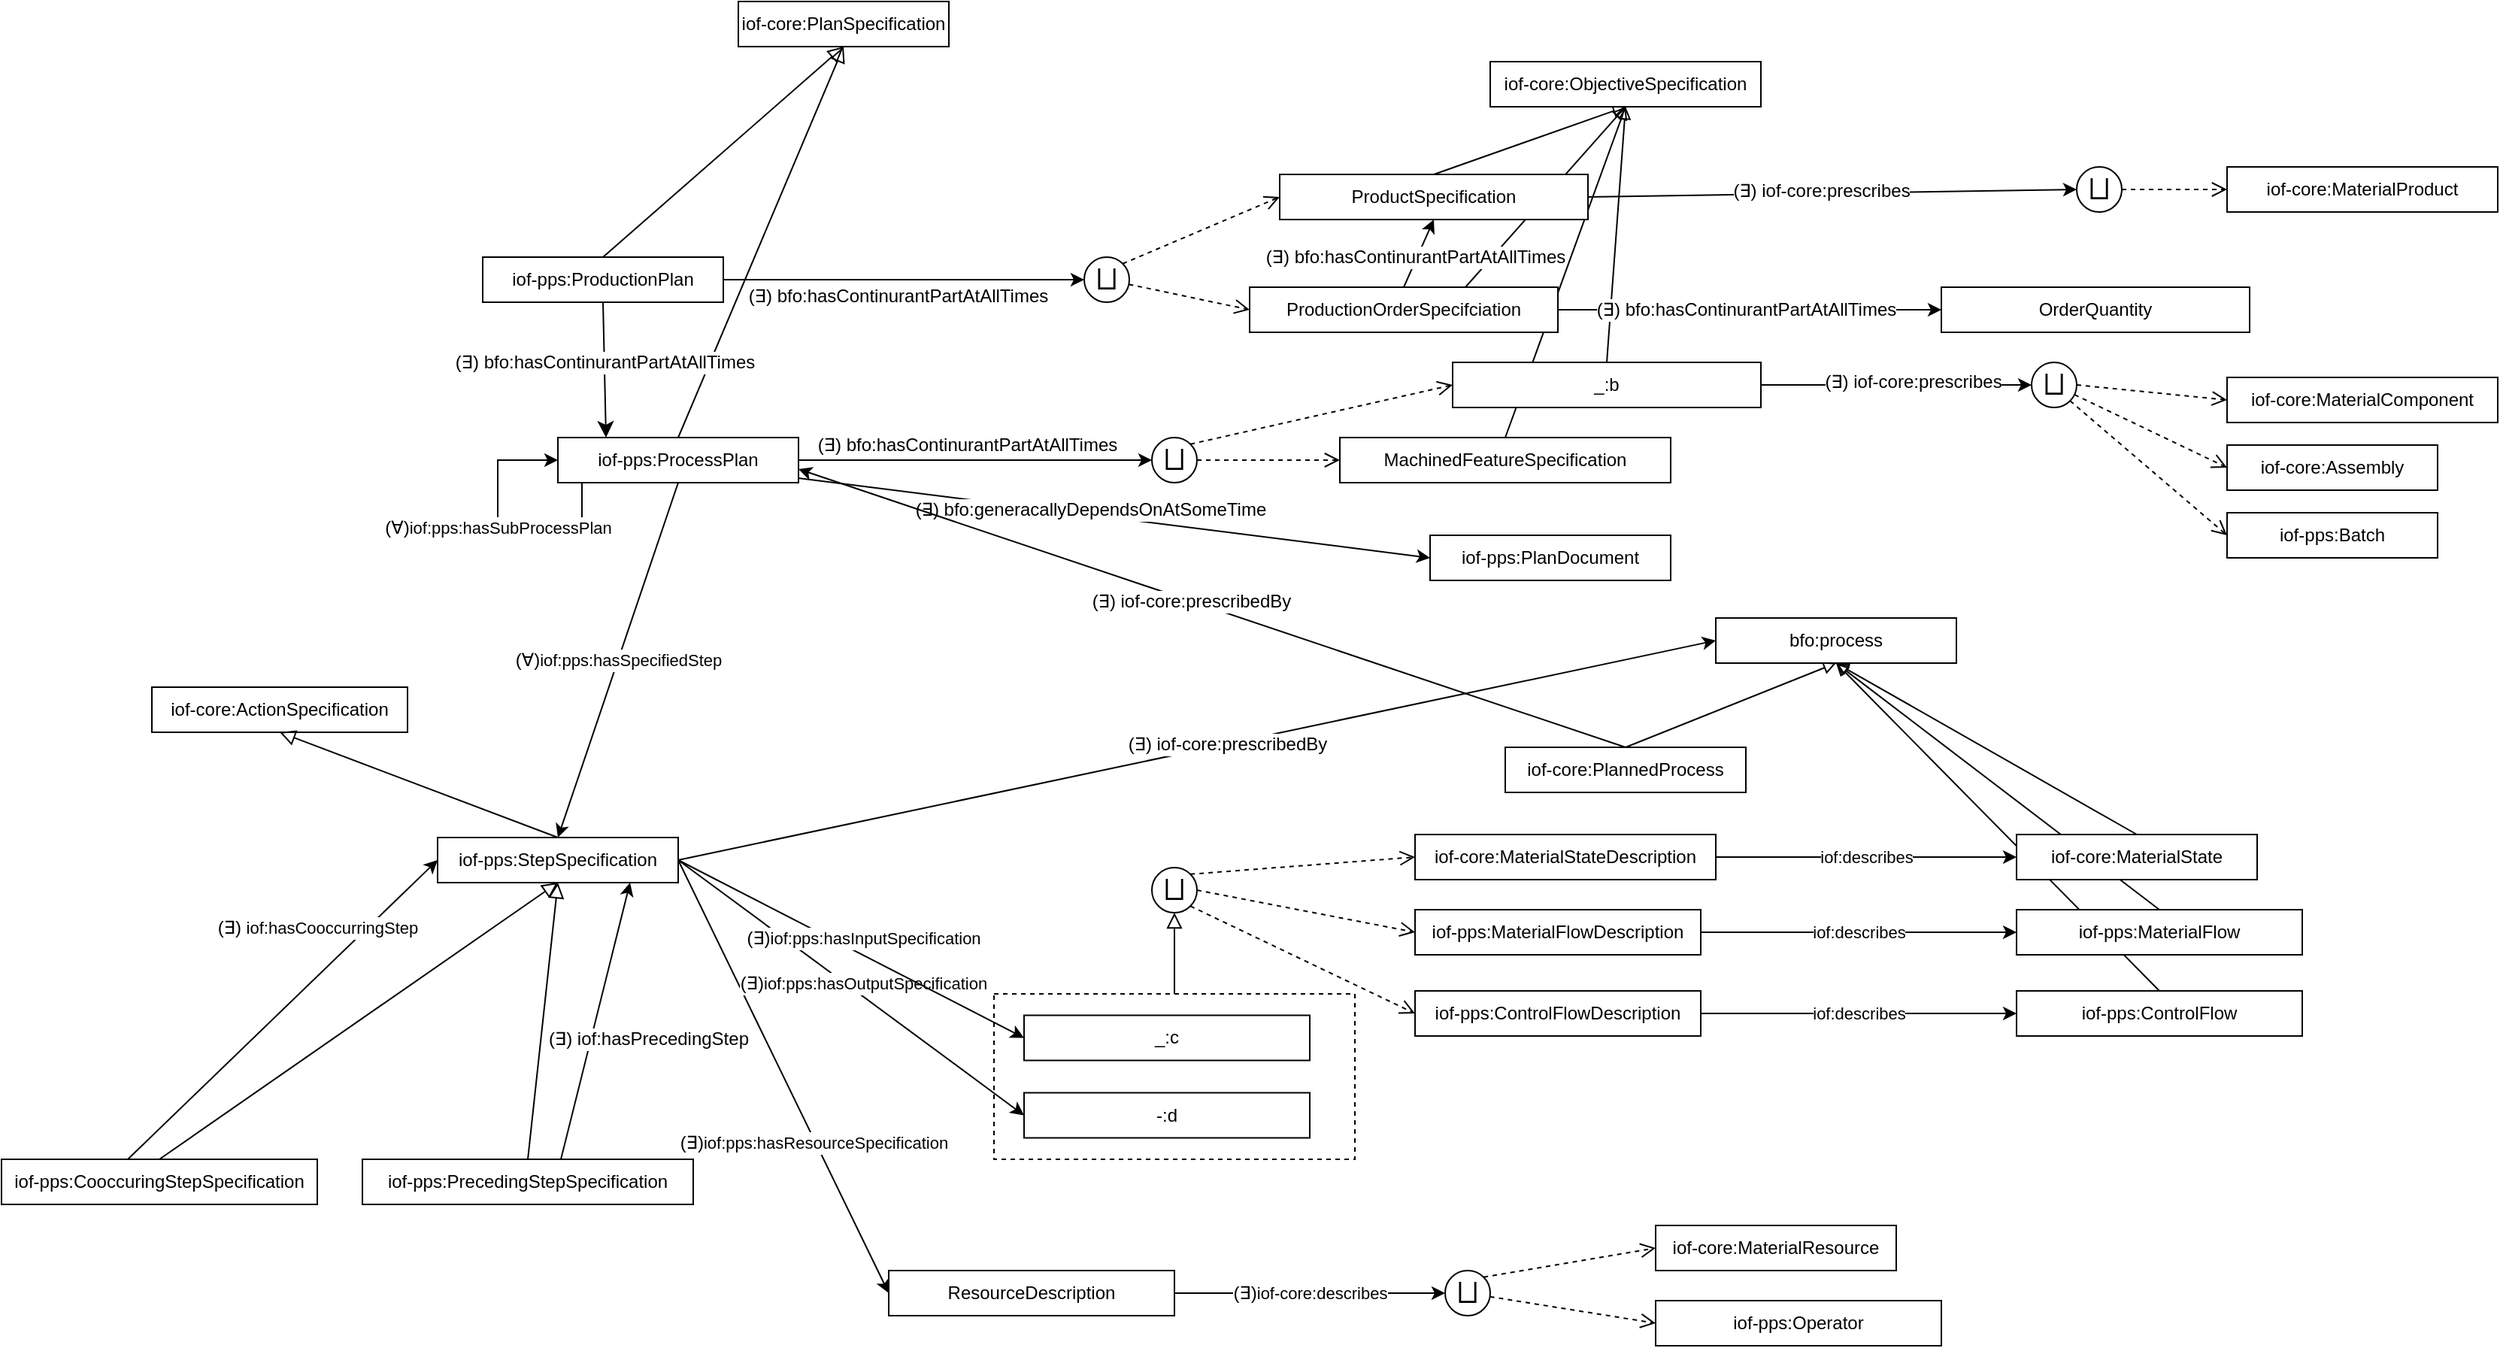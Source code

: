 <mxfile version="20.7.4" type="device" pages="4"><diagram id="MA54bYPQLgCxY2WfnX-B" name="Plan"><mxGraphModel dx="2577" dy="1010" grid="1" gridSize="10" guides="1" tooltips="1" connect="1" arrows="1" fold="1" page="1" pageScale="1" pageWidth="850" pageHeight="1100" math="0" shadow="0"><root><mxCell id="0"/><mxCell id="1" parent="0"/><mxCell id="nEwhMwEfGywJFNkS6q3J-9" style="edgeStyle=none;rounded=0;orthogonalLoop=1;jettySize=auto;html=1;exitX=0.5;exitY=0;exitDx=0;exitDy=0;shadow=0;endArrow=block;endFill=0;entryX=0.5;entryY=1;entryDx=0;entryDy=0;" edge="1" parent="1" source="nEwhMwEfGywJFNkS6q3J-3" target="1lzcdo29bTcVqqvFOY6C-42"><mxGeometry relative="1" as="geometry"><mxPoint x="717.5" y="310" as="sourcePoint"/><mxPoint x="730" y="140" as="targetPoint"/></mxGeometry></mxCell><mxCell id="nEwhMwEfGywJFNkS6q3J-8" style="edgeStyle=none;rounded=0;orthogonalLoop=1;jettySize=auto;html=1;exitX=0.7;exitY=0;exitDx=0;exitDy=0;shadow=0;endArrow=block;endFill=0;entryX=0.5;entryY=1;entryDx=0;entryDy=0;" edge="1" parent="1" source="7YKNfOQzjApBNu3-rX7G-4" target="1lzcdo29bTcVqqvFOY6C-42"><mxGeometry relative="1" as="geometry"><mxPoint x="707.5" y="300" as="sourcePoint"/><mxPoint x="720" y="130" as="targetPoint"/></mxGeometry></mxCell><mxCell id="hMtMzigo3fSBPAtgzRhw-1" value="" style="rounded=0;whiteSpace=wrap;html=1;fillColor=none;dashed=1;" vertex="1" parent="1"><mxGeometry x="290" y="710" width="240" height="110" as="geometry"/></mxCell><mxCell id="1lzcdo29bTcVqqvFOY6C-44" style="edgeStyle=none;rounded=0;orthogonalLoop=1;jettySize=auto;html=1;exitX=0.5;exitY=0;exitDx=0;exitDy=0;shadow=0;endArrow=block;endFill=0;entryX=0.5;entryY=1;entryDx=0;entryDy=0;" parent="1" source="1lzcdo29bTcVqqvFOY6C-39" target="1lzcdo29bTcVqqvFOY6C-42" edge="1"><mxGeometry relative="1" as="geometry"/></mxCell><mxCell id="1lzcdo29bTcVqqvFOY6C-19" style="edgeStyle=none;rounded=0;orthogonalLoop=1;jettySize=auto;html=1;exitX=0.5;exitY=0;exitDx=0;exitDy=0;entryX=0.5;entryY=1;entryDx=0;entryDy=0;endArrow=block;endFill=0;shadow=0;" parent="1" source="nQcxr19yvY97CaMCwS7s-18" target="1lzcdo29bTcVqqvFOY6C-17" edge="1"><mxGeometry relative="1" as="geometry"/></mxCell><mxCell id="1lzcdo29bTcVqqvFOY6C-21" style="edgeStyle=none;rounded=0;orthogonalLoop=1;jettySize=auto;html=1;exitX=0.5;exitY=0;exitDx=0;exitDy=0;endArrow=block;endFill=0;shadow=0;entryX=0.5;entryY=1;entryDx=0;entryDy=0;" parent="1" source="nQcxr19yvY97CaMCwS7s-19" target="1lzcdo29bTcVqqvFOY6C-17" edge="1"><mxGeometry relative="1" as="geometry"/></mxCell><mxCell id="1lzcdo29bTcVqqvFOY6C-20" style="edgeStyle=none;rounded=0;orthogonalLoop=1;jettySize=auto;html=1;exitX=0.5;exitY=0;exitDx=0;exitDy=0;endArrow=block;endFill=0;shadow=0;" parent="1" source="1lzcdo29bTcVqqvFOY6C-1" edge="1"><mxGeometry relative="1" as="geometry"><mxPoint x="850" y="490" as="targetPoint"/></mxGeometry></mxCell><mxCell id="RDLY2TzAgKNmlNGT-V6K-1" value="" style="endArrow=block;html=1;fontColor=#000099;exitX=0.5;exitY=0;exitDx=0;exitDy=0;endFill=0;entryX=0.5;entryY=1;entryDx=0;entryDy=0;endSize=8;arcSize=0;rounded=0;" parent="1" source="RDLY2TzAgKNmlNGT-V6K-3" target="RDLY2TzAgKNmlNGT-V6K-2" edge="1"><mxGeometry width="50" height="50" relative="1" as="geometry"><mxPoint x="65" y="160" as="sourcePoint"/><mxPoint x="223.0" y="160" as="targetPoint"/></mxGeometry></mxCell><mxCell id="RDLY2TzAgKNmlNGT-V6K-2" value="iof-core:PlanSpecification" style="rounded=0;whiteSpace=wrap;html=1;snapToPoint=1;points=[[0.1,0],[0.2,0],[0.3,0],[0.4,0],[0.5,0],[0.6,0],[0.7,0],[0.8,0],[0.9,0],[0,0.1],[0,0.3],[0,0.5],[0,0.7],[0,0.9],[0.1,1],[0.2,1],[0.3,1],[0.4,1],[0.5,1],[0.6,1],[0.7,1],[0.8,1],[0.9,1],[1,0.1],[1,0.3],[1,0.5],[1,0.7],[1,0.9]];" parent="1" vertex="1"><mxGeometry x="120" y="50" width="140" height="30" as="geometry"/></mxCell><mxCell id="RDLY2TzAgKNmlNGT-V6K-15" style="rounded=0;orthogonalLoop=1;jettySize=auto;html=1;entryX=0;entryY=0.5;entryDx=0;entryDy=0;" parent="1" source="RDLY2TzAgKNmlNGT-V6K-3" target="RDLY2TzAgKNmlNGT-V6K-14" edge="1"><mxGeometry relative="1" as="geometry"/></mxCell><mxCell id="RDLY2TzAgKNmlNGT-V6K-16" value="&lt;span style=&quot;font-size: 12px;&quot;&gt;(&lt;/span&gt;&lt;span style=&quot;border-color: var(--border-color); font-size: 12px;&quot; class=&quot;ILfuVd NA6bn&quot;&gt;∃&lt;/span&gt;&lt;span style=&quot;font-size: 12px;&quot;&gt;) bfo:generacallyDependsOnAtSomeTime&lt;/span&gt;" style="edgeLabel;html=1;align=center;verticalAlign=middle;resizable=0;points=[];" parent="RDLY2TzAgKNmlNGT-V6K-15" vertex="1" connectable="0"><mxGeometry x="-0.208" y="2" relative="1" as="geometry"><mxPoint x="27" y="2" as="offset"/></mxGeometry></mxCell><mxCell id="RDLY2TzAgKNmlNGT-V6K-23" value="&lt;span style=&quot;border-color: var(--border-color); color: rgb(0, 0, 0); font-family: Helvetica; font-style: normal; font-variant-ligatures: normal; font-variant-caps: normal; font-weight: 400; letter-spacing: normal; orphans: 2; text-align: center; text-indent: 0px; text-transform: none; widows: 2; word-spacing: 0px; -webkit-text-stroke-width: 0px; text-decoration-thickness: initial; text-decoration-style: initial; text-decoration-color: initial; font-size: 12px;&quot;&gt;(&lt;/span&gt;&lt;span style=&quot;border-color: var(--border-color); color: rgb(0, 0, 0); font-family: Helvetica; font-style: normal; font-variant-ligatures: normal; font-variant-caps: normal; font-weight: 400; letter-spacing: normal; orphans: 2; text-align: center; text-indent: 0px; text-transform: none; widows: 2; word-spacing: 0px; -webkit-text-stroke-width: 0px; text-decoration-thickness: initial; text-decoration-style: initial; text-decoration-color: initial; font-size: 12px;&quot; class=&quot;ILfuVd NA6bn&quot;&gt;∀&lt;/span&gt;&lt;span style=&quot;border-color: var(--border-color); color: rgb(0, 0, 0); font-family: Helvetica; font-style: normal; font-variant-ligatures: normal; font-variant-caps: normal; font-weight: 400; letter-spacing: normal; orphans: 2; text-align: center; text-indent: 0px; text-transform: none; widows: 2; word-spacing: 0px; -webkit-text-stroke-width: 0px; text-decoration-thickness: initial; text-decoration-style: initial; text-decoration-color: initial; font-size: 12px;&quot;&gt;)&lt;/span&gt;&lt;span style=&quot;color: rgb(0, 0, 0); font-family: Helvetica; font-size: 11px; font-style: normal; font-variant-ligatures: normal; font-variant-caps: normal; font-weight: 400; letter-spacing: normal; orphans: 2; text-align: center; text-indent: 0px; text-transform: none; widows: 2; word-spacing: 0px; -webkit-text-stroke-width: 0px; background-color: rgb(255, 255, 255); text-decoration-thickness: initial; text-decoration-style: initial; text-decoration-color: initial; float: none; display: inline !important;&quot;&gt;iof:pps:hasSpecifiedStep&lt;/span&gt;" style="rounded=0;orthogonalLoop=1;jettySize=auto;html=1;entryX=0.5;entryY=0;entryDx=0;entryDy=0;" parent="1" source="RDLY2TzAgKNmlNGT-V6K-3" target="RDLY2TzAgKNmlNGT-V6K-17" edge="1"><mxGeometry relative="1" as="geometry"/></mxCell><mxCell id="RDLY2TzAgKNmlNGT-V6K-3" value="iof-pps:ProcessPlan" style="rounded=0;whiteSpace=wrap;html=1;snapToPoint=1;points=[[0.1,0],[0.2,0],[0.3,0],[0.4,0],[0.5,0],[0.6,0],[0.7,0],[0.8,0],[0.9,0],[0,0.1],[0,0.3],[0,0.5],[0,0.7],[0,0.9],[0.1,1],[0.2,1],[0.3,1],[0.4,1],[0.5,1],[0.6,1],[0.7,1],[0.8,1],[0.9,1],[1,0.1],[1,0.3],[1,0.5],[1,0.7],[1,0.9]];" parent="1" vertex="1"><mxGeometry y="340" width="160" height="30" as="geometry"/></mxCell><mxCell id="RDLY2TzAgKNmlNGT-V6K-8" value="iof-pps:ProductionPlan" style="rounded=0;whiteSpace=wrap;html=1;snapToPoint=1;points=[[0.1,0],[0.2,0],[0.3,0],[0.4,0],[0.5,0],[0.6,0],[0.7,0],[0.8,0],[0.9,0],[0,0.1],[0,0.3],[0,0.5],[0,0.7],[0,0.9],[0.1,1],[0.2,1],[0.3,1],[0.4,1],[0.5,1],[0.6,1],[0.7,1],[0.8,1],[0.9,1],[1,0.1],[1,0.3],[1,0.5],[1,0.7],[1,0.9]];" parent="1" vertex="1"><mxGeometry x="-50" y="220" width="160" height="30" as="geometry"/></mxCell><mxCell id="RDLY2TzAgKNmlNGT-V6K-9" value="" style="endArrow=block;html=1;fontColor=#000099;exitX=0.5;exitY=0;exitDx=0;exitDy=0;endFill=0;entryX=0.5;entryY=1;entryDx=0;entryDy=0;endSize=8;arcSize=0;rounded=0;" parent="1" source="RDLY2TzAgKNmlNGT-V6K-8" target="RDLY2TzAgKNmlNGT-V6K-2" edge="1"><mxGeometry width="50" height="50" relative="1" as="geometry"><mxPoint x="370" y="230" as="sourcePoint"/><mxPoint x="370" y="160" as="targetPoint"/></mxGeometry></mxCell><mxCell id="RDLY2TzAgKNmlNGT-V6K-11" value="" style="endArrow=classic;html=1;endSize=8;arcSize=0;rounded=0;entryX=0.2;entryY=0;entryDx=0;entryDy=0;exitX=0.5;exitY=1;exitDx=0;exitDy=0;" parent="1" source="RDLY2TzAgKNmlNGT-V6K-8" target="RDLY2TzAgKNmlNGT-V6K-3" edge="1"><mxGeometry width="50" height="50" relative="1" as="geometry"><mxPoint x="150" y="340" as="sourcePoint"/><mxPoint x="260" y="230" as="targetPoint"/></mxGeometry></mxCell><mxCell id="RDLY2TzAgKNmlNGT-V6K-12" value="&lt;div&gt;(&lt;span class=&quot;ILfuVd NA6bn&quot;&gt;&lt;span class=&quot;e24Kjd&quot;&gt;∃&lt;/span&gt;&lt;/span&gt;) bfo:hasContinurantPartAtAllTimes&lt;/div&gt;" style="text;html=1;align=center;verticalAlign=middle;resizable=0;points=[];labelBackgroundColor=#ffffff;" parent="RDLY2TzAgKNmlNGT-V6K-11" vertex="1" connectable="0"><mxGeometry x="-0.127" relative="1" as="geometry"><mxPoint as="offset"/></mxGeometry></mxCell><mxCell id="RDLY2TzAgKNmlNGT-V6K-14" value="iof-pps:PlanDocument" style="rounded=0;whiteSpace=wrap;html=1;snapToPoint=1;points=[[0.1,0],[0.2,0],[0.3,0],[0.4,0],[0.5,0],[0.6,0],[0.7,0],[0.8,0],[0.9,0],[0,0.1],[0,0.3],[0,0.5],[0,0.7],[0,0.9],[0.1,1],[0.2,1],[0.3,1],[0.4,1],[0.5,1],[0.6,1],[0.7,1],[0.8,1],[0.9,1],[1,0.1],[1,0.3],[1,0.5],[1,0.7],[1,0.9]];" parent="1" vertex="1"><mxGeometry x="580" y="405" width="160" height="30" as="geometry"/></mxCell><mxCell id="nQcxr19yvY97CaMCwS7s-2" style="rounded=0;orthogonalLoop=1;jettySize=auto;html=1;exitX=1;exitY=0.5;exitDx=0;exitDy=0;entryX=0;entryY=0.5;entryDx=0;entryDy=0;" parent="1" source="RDLY2TzAgKNmlNGT-V6K-17" target="nQcxr19yvY97CaMCwS7s-1" edge="1"><mxGeometry relative="1" as="geometry"/></mxCell><mxCell id="nQcxr19yvY97CaMCwS7s-5" value="&lt;span style=&quot;border-color: var(--border-color); font-size: 12px;&quot;&gt;(&lt;/span&gt;&lt;span style=&quot;border-color: var(--border-color); font-size: 12px;&quot;&gt;∃)&lt;/span&gt;&lt;span style=&quot;border-color: var(--border-color);&quot;&gt;iof:pps:hasResourceSpecification&lt;/span&gt;" style="edgeLabel;html=1;align=center;verticalAlign=middle;resizable=0;points=[];" parent="nQcxr19yvY97CaMCwS7s-2" vertex="1" connectable="0"><mxGeometry x="-0.181" y="1" relative="1" as="geometry"><mxPoint x="32" y="70" as="offset"/></mxGeometry></mxCell><mxCell id="RDLY2TzAgKNmlNGT-V6K-17" value="iof-pps:StepSpecification" style="rounded=0;whiteSpace=wrap;html=1;snapToPoint=1;points=[[0.1,0],[0.2,0],[0.3,0],[0.4,0],[0.5,0],[0.6,0],[0.7,0],[0.8,0],[0.9,0],[0,0.1],[0,0.3],[0,0.5],[0,0.7],[0,0.9],[0.1,1],[0.2,1],[0.3,1],[0.4,1],[0.5,1],[0.6,1],[0.7,1],[0.8,1],[0.9,1],[1,0.1],[1,0.3],[1,0.5],[1,0.7],[1,0.9]];" parent="1" vertex="1"><mxGeometry x="-80" y="606" width="160" height="30" as="geometry"/></mxCell><mxCell id="RDLY2TzAgKNmlNGT-V6K-18" style="edgeStyle=orthogonalEdgeStyle;rounded=0;orthogonalLoop=1;jettySize=auto;html=1;exitX=0.1;exitY=1;exitDx=0;exitDy=0;entryX=0;entryY=0.5;entryDx=0;entryDy=0;" parent="1" source="RDLY2TzAgKNmlNGT-V6K-3" target="RDLY2TzAgKNmlNGT-V6K-3" edge="1"><mxGeometry relative="1" as="geometry"><Array as="points"><mxPoint x="16" y="400"/><mxPoint x="-40" y="400"/><mxPoint x="-40" y="355"/></Array></mxGeometry></mxCell><mxCell id="RDLY2TzAgKNmlNGT-V6K-19" value="&lt;span style=&quot;font-size: 12px;&quot;&gt;(&lt;/span&gt;&lt;span style=&quot;border-color: var(--border-color); font-size: 12px;&quot; class=&quot;ILfuVd NA6bn&quot;&gt;∀&lt;/span&gt;&lt;span style=&quot;font-size: 12px;&quot;&gt;)&lt;/span&gt;iof:pps:hasSubProcessPlan" style="edgeLabel;html=1;align=center;verticalAlign=middle;resizable=0;points=[];" parent="RDLY2TzAgKNmlNGT-V6K-18" vertex="1" connectable="0"><mxGeometry x="-0.202" y="2" relative="1" as="geometry"><mxPoint x="-18" y="-2" as="offset"/></mxGeometry></mxCell><mxCell id="RDLY2TzAgKNmlNGT-V6K-20" value="iof-core:ActionSpecification" style="rounded=0;whiteSpace=wrap;html=1;snapToPoint=1;points=[[0.1,0],[0.2,0],[0.3,0],[0.4,0],[0.5,0],[0.6,0],[0.7,0],[0.8,0],[0.9,0],[0,0.1],[0,0.3],[0,0.5],[0,0.7],[0,0.9],[0.1,1],[0.2,1],[0.3,1],[0.4,1],[0.5,1],[0.6,1],[0.7,1],[0.8,1],[0.9,1],[1,0.1],[1,0.3],[1,0.5],[1,0.7],[1,0.9]];" parent="1" vertex="1"><mxGeometry x="-270" y="506" width="170" height="30" as="geometry"/></mxCell><mxCell id="RDLY2TzAgKNmlNGT-V6K-22" value="" style="endArrow=block;html=1;fontColor=#000099;exitX=0.5;exitY=0;exitDx=0;exitDy=0;endFill=0;entryX=0.5;entryY=1;entryDx=0;entryDy=0;endSize=8;arcSize=0;rounded=0;" parent="1" source="RDLY2TzAgKNmlNGT-V6K-17" target="RDLY2TzAgKNmlNGT-V6K-20" edge="1"><mxGeometry width="50" height="50" relative="1" as="geometry"><mxPoint x="90" y="426" as="sourcePoint"/><mxPoint x="460" y="196" as="targetPoint"/></mxGeometry></mxCell><mxCell id="phCLzgQPZaStvO6Sqhax-5" style="edgeStyle=none;rounded=0;orthogonalLoop=1;jettySize=auto;html=1;exitX=0.6;exitY=0;exitDx=0;exitDy=0;entryX=0.8;entryY=1;entryDx=0;entryDy=0;" edge="1" parent="1" source="RDLY2TzAgKNmlNGT-V6K-28" target="RDLY2TzAgKNmlNGT-V6K-17"><mxGeometry relative="1" as="geometry"/></mxCell><mxCell id="phCLzgQPZaStvO6Sqhax-6" value="&lt;span style=&quot;border-color: var(--border-color); font-size: 12px;&quot;&gt;(&lt;/span&gt;&lt;span style=&quot;border-color: var(--border-color); font-size: 12px;&quot;&gt;∃) iof:hasPrecedingStep&lt;/span&gt;" style="edgeLabel;html=1;align=center;verticalAlign=middle;resizable=0;points=[];" vertex="1" connectable="0" parent="phCLzgQPZaStvO6Sqhax-5"><mxGeometry x="-0.188" y="2" relative="1" as="geometry"><mxPoint x="41" y="-5" as="offset"/></mxGeometry></mxCell><mxCell id="RDLY2TzAgKNmlNGT-V6K-28" value="iof-pps:PrecedingStepSpecification" style="rounded=0;whiteSpace=wrap;html=1;snapToPoint=1;points=[[0.1,0],[0.2,0],[0.3,0],[0.4,0],[0.5,0],[0.6,0],[0.7,0],[0.8,0],[0.9,0],[0,0.1],[0,0.3],[0,0.5],[0,0.7],[0,0.9],[0.1,1],[0.2,1],[0.3,1],[0.4,1],[0.5,1],[0.6,1],[0.7,1],[0.8,1],[0.9,1],[1,0.1],[1,0.3],[1,0.5],[1,0.7],[1,0.9]];" parent="1" vertex="1"><mxGeometry x="-130" y="820" width="220" height="30" as="geometry"/></mxCell><mxCell id="phCLzgQPZaStvO6Sqhax-3" style="rounded=0;orthogonalLoop=1;jettySize=auto;html=1;exitX=0.4;exitY=0;exitDx=0;exitDy=0;entryX=0;entryY=0.5;entryDx=0;entryDy=0;" edge="1" parent="1" source="RDLY2TzAgKNmlNGT-V6K-29" target="RDLY2TzAgKNmlNGT-V6K-17"><mxGeometry relative="1" as="geometry"/></mxCell><mxCell id="phCLzgQPZaStvO6Sqhax-4" value="&lt;span style=&quot;border-color: var(--border-color); font-size: 12px;&quot;&gt;(&lt;/span&gt;&lt;span style=&quot;border-color: var(--border-color); font-size: 12px;&quot;&gt;∃)&amp;nbsp;&lt;/span&gt;iof:hasCooccurringStep" style="edgeLabel;html=1;align=center;verticalAlign=middle;resizable=0;points=[];" vertex="1" connectable="0" parent="phCLzgQPZaStvO6Sqhax-3"><mxGeometry x="-0.186" y="3" relative="1" as="geometry"><mxPoint x="44" y="-71" as="offset"/></mxGeometry></mxCell><mxCell id="RDLY2TzAgKNmlNGT-V6K-29" value="iof-pps:CooccuringStepSpecification" style="rounded=0;whiteSpace=wrap;html=1;snapToPoint=1;points=[[0.1,0],[0.2,0],[0.3,0],[0.4,0],[0.5,0],[0.6,0],[0.7,0],[0.8,0],[0.9,0],[0,0.1],[0,0.3],[0,0.5],[0,0.7],[0,0.9],[0.1,1],[0.2,1],[0.3,1],[0.4,1],[0.5,1],[0.6,1],[0.7,1],[0.8,1],[0.9,1],[1,0.1],[1,0.3],[1,0.5],[1,0.7],[1,0.9]];" parent="1" vertex="1"><mxGeometry x="-370" y="820" width="210" height="30" as="geometry"/></mxCell><mxCell id="RDLY2TzAgKNmlNGT-V6K-58" style="edgeStyle=none;rounded=0;orthogonalLoop=1;jettySize=auto;html=1;exitX=0.5;exitY=0;exitDx=0;exitDy=0;entryX=1;entryY=0.7;entryDx=0;entryDy=0;" parent="1" source="RDLY2TzAgKNmlNGT-V6K-50" target="RDLY2TzAgKNmlNGT-V6K-3" edge="1"><mxGeometry relative="1" as="geometry"/></mxCell><mxCell id="RDLY2TzAgKNmlNGT-V6K-59" value="&lt;span style=&quot;border-color: var(--border-color); font-size: 12px;&quot;&gt;(&lt;/span&gt;&lt;span style=&quot;border-color: var(--border-color); font-size: 12px;&quot; class=&quot;ILfuVd NA6bn&quot;&gt;∃&lt;/span&gt;&lt;span style=&quot;border-color: var(--border-color); font-size: 12px;&quot;&gt;) iof-core:prescribedBy&lt;/span&gt;" style="edgeLabel;html=1;align=center;verticalAlign=middle;resizable=0;points=[];" parent="RDLY2TzAgKNmlNGT-V6K-58" vertex="1" connectable="0"><mxGeometry x="0.054" relative="1" as="geometry"><mxPoint x="1" as="offset"/></mxGeometry></mxCell><mxCell id="1lzcdo29bTcVqqvFOY6C-18" style="rounded=0;orthogonalLoop=1;jettySize=auto;html=1;exitX=0.5;exitY=0;exitDx=0;exitDy=0;entryX=0.5;entryY=1;entryDx=0;entryDy=0;endArrow=block;endFill=0;" parent="1" source="RDLY2TzAgKNmlNGT-V6K-50" target="1lzcdo29bTcVqqvFOY6C-17" edge="1"><mxGeometry relative="1" as="geometry"/></mxCell><mxCell id="RDLY2TzAgKNmlNGT-V6K-50" value="iof-core:PlannedProcess" style="rounded=0;whiteSpace=wrap;html=1;snapToPoint=1;points=[[0.1,0],[0.2,0],[0.3,0],[0.4,0],[0.5,0],[0.6,0],[0.7,0],[0.8,0],[0.9,0],[0,0.1],[0,0.3],[0,0.5],[0,0.7],[0,0.9],[0.1,1],[0.2,1],[0.3,1],[0.4,1],[0.5,1],[0.6,1],[0.7,1],[0.8,1],[0.9,1],[1,0.1],[1,0.3],[1,0.5],[1,0.7],[1,0.9]];" parent="1" vertex="1"><mxGeometry x="630" y="546" width="160" height="30" as="geometry"/></mxCell><mxCell id="hMtMzigo3fSBPAtgzRhw-13" value="&lt;span style=&quot;border-color: var(--border-color); font-size: 12px;&quot;&gt;(&lt;/span&gt;&lt;span style=&quot;border-color: var(--border-color); font-size: 12px;&quot;&gt;∃)&lt;/span&gt;iof-core:describes" style="edgeStyle=none;rounded=0;orthogonalLoop=1;jettySize=auto;html=1;exitX=1;exitY=0.5;exitDx=0;exitDy=0;entryX=0;entryY=0.5;entryDx=0;entryDy=0;" edge="1" parent="1" source="nQcxr19yvY97CaMCwS7s-1" target="oPI6tCREIDE3cTNGY2OU-3"><mxGeometry relative="1" as="geometry"/></mxCell><mxCell id="nQcxr19yvY97CaMCwS7s-1" value="ResourceDescription" style="rounded=0;whiteSpace=wrap;html=1;snapToPoint=1;points=[[0.1,0],[0.2,0],[0.3,0],[0.4,0],[0.5,0],[0.6,0],[0.7,0],[0.8,0],[0.9,0],[0,0.1],[0,0.3],[0,0.5],[0,0.7],[0,0.9],[0.1,1],[0.2,1],[0.3,1],[0.4,1],[0.5,1],[0.6,1],[0.7,1],[0.8,1],[0.9,1],[1,0.1],[1,0.3],[1,0.5],[1,0.7],[1,0.9]];" parent="1" vertex="1"><mxGeometry x="220" y="894" width="190" height="30" as="geometry"/></mxCell><mxCell id="nQcxr19yvY97CaMCwS7s-8" style="edgeStyle=none;rounded=0;orthogonalLoop=1;jettySize=auto;html=1;exitX=1;exitY=0.5;exitDx=0;exitDy=0;entryX=0;entryY=0.5;entryDx=0;entryDy=0;" parent="1" source="RDLY2TzAgKNmlNGT-V6K-17" edge="1" target="1lzcdo29bTcVqqvFOY6C-17"><mxGeometry relative="1" as="geometry"><mxPoint x="280" y="470" as="sourcePoint"/><mxPoint x="220" y="560" as="targetPoint"/></mxGeometry></mxCell><mxCell id="nQcxr19yvY97CaMCwS7s-9" value="&lt;span style=&quot;border-color: var(--border-color); font-size: 12px;&quot;&gt;(&lt;/span&gt;&lt;span style=&quot;border-color: var(--border-color); font-size: 12px;&quot; class=&quot;ILfuVd NA6bn&quot;&gt;∃&lt;/span&gt;&lt;span style=&quot;border-color: var(--border-color); font-size: 12px;&quot;&gt;) iof-core:prescribedBy&lt;/span&gt;" style="edgeLabel;html=1;align=center;verticalAlign=middle;resizable=0;points=[];" parent="nQcxr19yvY97CaMCwS7s-8" vertex="1" connectable="0"><mxGeometry x="0.054" relative="1" as="geometry"><mxPoint x="1" as="offset"/></mxGeometry></mxCell><mxCell id="nQcxr19yvY97CaMCwS7s-10" value="_:c" style="rounded=0;whiteSpace=wrap;html=1;snapToPoint=1;points=[[0.1,0],[0.2,0],[0.3,0],[0.4,0],[0.5,0],[0.6,0],[0.7,0],[0.8,0],[0.9,0],[0,0.1],[0,0.3],[0,0.5],[0,0.7],[0,0.9],[0.1,1],[0.2,1],[0.3,1],[0.4,1],[0.5,1],[0.6,1],[0.7,1],[0.8,1],[0.9,1],[1,0.1],[1,0.3],[1,0.5],[1,0.7],[1,0.9]];" parent="1" vertex="1"><mxGeometry x="310" y="724.25" width="190" height="30" as="geometry"/></mxCell><mxCell id="nQcxr19yvY97CaMCwS7s-11" value="-:d" style="rounded=0;whiteSpace=wrap;html=1;snapToPoint=1;points=[[0.1,0],[0.2,0],[0.3,0],[0.4,0],[0.5,0],[0.6,0],[0.7,0],[0.8,0],[0.9,0],[0,0.1],[0,0.3],[0,0.5],[0,0.7],[0,0.9],[0.1,1],[0.2,1],[0.3,1],[0.4,1],[0.5,1],[0.6,1],[0.7,1],[0.8,1],[0.9,1],[1,0.1],[1,0.3],[1,0.5],[1,0.7],[1,0.9]];" parent="1" vertex="1"><mxGeometry x="310" y="775.75" width="190" height="30" as="geometry"/></mxCell><mxCell id="nQcxr19yvY97CaMCwS7s-12" style="rounded=0;orthogonalLoop=1;jettySize=auto;html=1;exitX=1;exitY=0.5;exitDx=0;exitDy=0;entryX=0;entryY=0.5;entryDx=0;entryDy=0;" parent="1" source="RDLY2TzAgKNmlNGT-V6K-17" target="nQcxr19yvY97CaMCwS7s-11" edge="1"><mxGeometry relative="1" as="geometry"><mxPoint x="90" y="631" as="sourcePoint"/><mxPoint x="230.0" y="781" as="targetPoint"/></mxGeometry></mxCell><mxCell id="nQcxr19yvY97CaMCwS7s-13" value="&lt;span style=&quot;border-color: var(--border-color); font-size: 12px;&quot;&gt;(&lt;/span&gt;&lt;span style=&quot;border-color: var(--border-color); font-size: 12px;&quot;&gt;∃)&lt;/span&gt;&lt;span style=&quot;border-color: var(--border-color);&quot;&gt;iof:pps:hasOutputSpecification&lt;/span&gt;" style="edgeLabel;html=1;align=center;verticalAlign=middle;resizable=0;points=[];" parent="nQcxr19yvY97CaMCwS7s-12" vertex="1" connectable="0"><mxGeometry x="-0.181" y="1" relative="1" as="geometry"><mxPoint x="28" y="13" as="offset"/></mxGeometry></mxCell><mxCell id="nQcxr19yvY97CaMCwS7s-14" style="rounded=0;orthogonalLoop=1;jettySize=auto;html=1;exitX=1;exitY=0.5;exitDx=0;exitDy=0;entryX=0;entryY=0.5;entryDx=0;entryDy=0;" parent="1" source="RDLY2TzAgKNmlNGT-V6K-17" target="nQcxr19yvY97CaMCwS7s-10" edge="1"><mxGeometry relative="1" as="geometry"><mxPoint x="100" y="641" as="sourcePoint"/><mxPoint x="240.0" y="791" as="targetPoint"/></mxGeometry></mxCell><mxCell id="nQcxr19yvY97CaMCwS7s-15" value="&lt;span style=&quot;border-color: var(--border-color); font-size: 12px;&quot;&gt;(&lt;/span&gt;&lt;span style=&quot;border-color: var(--border-color); font-size: 12px;&quot;&gt;∃)&lt;/span&gt;&lt;span style=&quot;border-color: var(--border-color);&quot;&gt;iof:pps:hasInputSpecification&lt;/span&gt;" style="edgeLabel;html=1;align=center;verticalAlign=middle;resizable=0;points=[];" parent="nQcxr19yvY97CaMCwS7s-14" vertex="1" connectable="0"><mxGeometry x="-0.181" y="1" relative="1" as="geometry"><mxPoint x="28" y="4" as="offset"/></mxGeometry></mxCell><mxCell id="nQcxr19yvY97CaMCwS7s-18" value="iof-core:MaterialState" style="rounded=0;whiteSpace=wrap;html=1;snapToPoint=1;points=[[0.1,0],[0.2,0],[0.3,0],[0.4,0],[0.5,0],[0.6,0],[0.7,0],[0.8,0],[0.9,0],[0,0.1],[0,0.3],[0,0.5],[0,0.7],[0,0.9],[0.1,1],[0.2,1],[0.3,1],[0.4,1],[0.5,1],[0.6,1],[0.7,1],[0.8,1],[0.9,1],[1,0.1],[1,0.3],[1,0.5],[1,0.7],[1,0.9]];" parent="1" vertex="1"><mxGeometry x="970" y="604" width="160" height="30" as="geometry"/></mxCell><mxCell id="nQcxr19yvY97CaMCwS7s-19" value="iof-pps:ControlFlow" style="rounded=0;whiteSpace=wrap;html=1;snapToPoint=1;points=[[0.1,0],[0.2,0],[0.3,0],[0.4,0],[0.5,0],[0.6,0],[0.7,0],[0.8,0],[0.9,0],[0,0.1],[0,0.3],[0,0.5],[0,0.7],[0,0.9],[0.1,1],[0.2,1],[0.3,1],[0.4,1],[0.5,1],[0.6,1],[0.7,1],[0.8,1],[0.9,1],[1,0.1],[1,0.3],[1,0.5],[1,0.7],[1,0.9]];" parent="1" vertex="1"><mxGeometry x="970" y="708" width="190" height="30" as="geometry"/></mxCell><mxCell id="1lzcdo29bTcVqqvFOY6C-1" value="iof-pps:MaterialFlow" style="rounded=0;whiteSpace=wrap;html=1;snapToPoint=1;points=[[0.1,0],[0.2,0],[0.3,0],[0.4,0],[0.5,0],[0.6,0],[0.7,0],[0.8,0],[0.9,0],[0,0.1],[0,0.3],[0,0.5],[0,0.7],[0,0.9],[0.1,1],[0.2,1],[0.3,1],[0.4,1],[0.5,1],[0.6,1],[0.7,1],[0.8,1],[0.9,1],[1,0.1],[1,0.3],[1,0.5],[1,0.7],[1,0.9]];" parent="1" vertex="1"><mxGeometry x="970" y="654" width="190" height="30" as="geometry"/></mxCell><mxCell id="1lzcdo29bTcVqqvFOY6C-5" value="" style="endArrow=open;html=1;fontColor=#000099;exitX=1;exitY=0;exitDx=0;exitDy=0;endFill=0;dashed=1;entryX=0;entryY=0.5;entryDx=0;entryDy=0;endSize=8;arcSize=0;rounded=0;" parent="1" source="hMtMzigo3fSBPAtgzRhw-3" target="hMtMzigo3fSBPAtgzRhw-4" edge="1"><mxGeometry width="50" height="50" relative="1" as="geometry"><mxPoint x="765.607" y="640.393" as="sourcePoint"/><mxPoint x="807" y="626" as="targetPoint"/></mxGeometry></mxCell><mxCell id="1lzcdo29bTcVqqvFOY6C-7" value="" style="endArrow=open;html=1;fontColor=#000099;exitX=1;exitY=1;exitDx=0;exitDy=0;endFill=0;dashed=1;entryX=0;entryY=0.5;entryDx=0;entryDy=0;endSize=8;arcSize=0;rounded=0;" parent="1" source="hMtMzigo3fSBPAtgzRhw-3" target="hMtMzigo3fSBPAtgzRhw-5" edge="1"><mxGeometry width="50" height="50" relative="1" as="geometry"><mxPoint x="765.607" y="661.607" as="sourcePoint"/><mxPoint x="910" y="697" as="targetPoint"/></mxGeometry></mxCell><mxCell id="1lzcdo29bTcVqqvFOY6C-17" value="bfo:process" style="rounded=0;whiteSpace=wrap;html=1;snapToPoint=1;points=[[0.1,0],[0.2,0],[0.3,0],[0.4,0],[0.5,0],[0.6,0],[0.7,0],[0.8,0],[0.9,0],[0,0.1],[0,0.3],[0,0.5],[0,0.7],[0,0.9],[0.1,1],[0.2,1],[0.3,1],[0.4,1],[0.5,1],[0.6,1],[0.7,1],[0.8,1],[0.9,1],[1,0.1],[1,0.3],[1,0.5],[1,0.7],[1,0.9]];" parent="1" vertex="1"><mxGeometry x="770" y="460" width="160" height="30" as="geometry"/></mxCell><mxCell id="1lzcdo29bTcVqqvFOY6C-22" value="&lt;span class=&quot;st&quot;&gt;⨆&lt;/span&gt;" style="ellipse;whiteSpace=wrap;html=1;aspect=fixed;fontSize=17;" parent="1" vertex="1"><mxGeometry x="1010" y="160" width="30" height="30" as="geometry"/></mxCell><mxCell id="1lzcdo29bTcVqqvFOY6C-23" value="" style="endArrow=open;html=1;fontColor=#000099;exitX=1;exitY=0.5;exitDx=0;exitDy=0;endFill=0;dashed=1;entryX=0;entryY=0.5;entryDx=0;entryDy=0;endSize=8;arcSize=0;rounded=0;" parent="1" source="1lzcdo29bTcVqqvFOY6C-22" target="1lzcdo29bTcVqqvFOY6C-26" edge="1"><mxGeometry width="50" height="50" relative="1" as="geometry"><mxPoint x="672" y="225" as="sourcePoint"/><mxPoint x="960" y="185.0" as="targetPoint"/></mxGeometry></mxCell><mxCell id="1lzcdo29bTcVqqvFOY6C-26" value="iof-core:MaterialProduct" style="rounded=0;whiteSpace=wrap;html=1;snapToPoint=1;points=[[0.1,0],[0.2,0],[0.3,0],[0.4,0],[0.5,0],[0.6,0],[0.7,0],[0.8,0],[0.9,0],[0,0.1],[0,0.3],[0,0.5],[0,0.7],[0,0.9],[0.1,1],[0.2,1],[0.3,1],[0.4,1],[0.5,1],[0.6,1],[0.7,1],[0.8,1],[0.9,1],[1,0.1],[1,0.3],[1,0.5],[1,0.7],[1,0.9]];" parent="1" vertex="1"><mxGeometry x="1110" y="160" width="180" height="30" as="geometry"/></mxCell><mxCell id="1lzcdo29bTcVqqvFOY6C-33" style="rounded=0;orthogonalLoop=1;jettySize=auto;html=1;exitX=1;exitY=0.5;exitDx=0;exitDy=0;entryX=0;entryY=0.5;entryDx=0;entryDy=0;" parent="1" source="RDLY2TzAgKNmlNGT-V6K-8" target="7YKNfOQzjApBNu3-rX7G-1" edge="1"><mxGeometry relative="1" as="geometry"><mxPoint x="170.412" y="365.235" as="sourcePoint"/><mxPoint x="340" y="235" as="targetPoint"/></mxGeometry></mxCell><mxCell id="1lzcdo29bTcVqqvFOY6C-34" value="&lt;span style=&quot;font-size: 12px;&quot;&gt;(&lt;/span&gt;&lt;span style=&quot;border-color: var(--border-color); font-size: 12px;&quot; class=&quot;ILfuVd NA6bn&quot;&gt;∃&lt;/span&gt;&lt;span style=&quot;font-size: 12px;&quot;&gt;) bfo:hasContinurantPartAtAllTimes&lt;/span&gt;" style="edgeLabel;html=1;align=center;verticalAlign=middle;resizable=0;points=[];" parent="1lzcdo29bTcVqqvFOY6C-33" vertex="1" connectable="0"><mxGeometry x="-0.208" y="2" relative="1" as="geometry"><mxPoint x="21" y="13" as="offset"/></mxGeometry></mxCell><mxCell id="1lzcdo29bTcVqqvFOY6C-43" style="edgeStyle=none;rounded=0;orthogonalLoop=1;jettySize=auto;html=1;exitX=0.5;exitY=0;exitDx=0;exitDy=0;entryX=0.5;entryY=1;entryDx=0;entryDy=0;shadow=0;endArrow=block;endFill=0;" parent="1" source="1lzcdo29bTcVqqvFOY6C-35" target="1lzcdo29bTcVqqvFOY6C-42" edge="1"><mxGeometry relative="1" as="geometry"/></mxCell><mxCell id="1lzcdo29bTcVqqvFOY6C-35" value="ProductSpecification" style="rounded=0;whiteSpace=wrap;html=1;snapToPoint=1;points=[[0.1,0],[0.2,0],[0.3,0],[0.4,0],[0.5,0],[0.6,0],[0.7,0],[0.8,0],[0.9,0],[0,0.1],[0,0.3],[0,0.5],[0,0.7],[0,0.9],[0.1,1],[0.2,1],[0.3,1],[0.4,1],[0.5,1],[0.6,1],[0.7,1],[0.8,1],[0.9,1],[1,0.1],[1,0.3],[1,0.5],[1,0.7],[1,0.9]];" parent="1" vertex="1"><mxGeometry x="480" y="165" width="205" height="30" as="geometry"/></mxCell><mxCell id="1lzcdo29bTcVqqvFOY6C-37" style="rounded=0;orthogonalLoop=1;jettySize=auto;html=1;exitX=1;exitY=0.5;exitDx=0;exitDy=0;entryX=0;entryY=0.5;entryDx=0;entryDy=0;" parent="1" source="RDLY2TzAgKNmlNGT-V6K-3" target="nEwhMwEfGywJFNkS6q3J-4" edge="1"><mxGeometry relative="1" as="geometry"><mxPoint x="120" y="245" as="sourcePoint"/><mxPoint x="390" y="355" as="targetPoint"/></mxGeometry></mxCell><mxCell id="1lzcdo29bTcVqqvFOY6C-38" value="&lt;span style=&quot;font-size: 12px;&quot;&gt;(&lt;/span&gt;&lt;span style=&quot;border-color: var(--border-color); font-size: 12px;&quot; class=&quot;ILfuVd NA6bn&quot;&gt;∃&lt;/span&gt;&lt;span style=&quot;font-size: 12px;&quot;&gt;) bfo:hasContinurantPartAtAllTimes&lt;/span&gt;" style="edgeLabel;html=1;align=center;verticalAlign=middle;resizable=0;points=[];" parent="1lzcdo29bTcVqqvFOY6C-37" vertex="1" connectable="0"><mxGeometry x="-0.208" y="2" relative="1" as="geometry"><mxPoint x="19" y="-8" as="offset"/></mxGeometry></mxCell><mxCell id="1lzcdo29bTcVqqvFOY6C-39" value="_:b" style="rounded=0;whiteSpace=wrap;html=1;snapToPoint=1;points=[[0.1,0],[0.2,0],[0.3,0],[0.4,0],[0.5,0],[0.6,0],[0.7,0],[0.8,0],[0.9,0],[0,0.1],[0,0.3],[0,0.5],[0,0.7],[0,0.9],[0.1,1],[0.2,1],[0.3,1],[0.4,1],[0.5,1],[0.6,1],[0.7,1],[0.8,1],[0.9,1],[1,0.1],[1,0.3],[1,0.5],[1,0.7],[1,0.9]];" parent="1" vertex="1"><mxGeometry x="595" y="290" width="205" height="30" as="geometry"/></mxCell><mxCell id="1lzcdo29bTcVqqvFOY6C-42" value="iof-core:ObjectiveSpecification" style="rounded=0;whiteSpace=wrap;html=1;snapToPoint=1;points=[[0.1,0],[0.2,0],[0.3,0],[0.4,0],[0.5,0],[0.6,0],[0.7,0],[0.8,0],[0.9,0],[0,0.1],[0,0.3],[0,0.5],[0,0.7],[0,0.9],[0.1,1],[0.2,1],[0.3,1],[0.4,1],[0.5,1],[0.6,1],[0.7,1],[0.8,1],[0.9,1],[1,0.1],[1,0.3],[1,0.5],[1,0.7],[1,0.9]];" parent="1" vertex="1"><mxGeometry x="620" y="90" width="180" height="30" as="geometry"/></mxCell><mxCell id="1lzcdo29bTcVqqvFOY6C-45" value="&lt;span class=&quot;st&quot;&gt;⨆&lt;/span&gt;" style="ellipse;whiteSpace=wrap;html=1;aspect=fixed;fontSize=17;" parent="1" vertex="1"><mxGeometry x="980" y="290" width="30" height="30" as="geometry"/></mxCell><mxCell id="1lzcdo29bTcVqqvFOY6C-46" value="" style="endArrow=open;html=1;fontColor=#000099;exitX=1;exitY=0.5;exitDx=0;exitDy=0;endFill=0;dashed=1;entryX=0;entryY=0.5;entryDx=0;entryDy=0;endSize=8;arcSize=0;rounded=0;" parent="1" source="1lzcdo29bTcVqqvFOY6C-45" target="1lzcdo29bTcVqqvFOY6C-49" edge="1"><mxGeometry width="50" height="50" relative="1" as="geometry"><mxPoint x="832" y="300" as="sourcePoint"/><mxPoint x="1120" y="260.0" as="targetPoint"/></mxGeometry></mxCell><mxCell id="1lzcdo29bTcVqqvFOY6C-47" value="" style="endArrow=open;html=1;fontColor=#000099;endFill=0;dashed=1;entryX=0;entryY=0.5;entryDx=0;entryDy=0;endSize=8;arcSize=0;rounded=0;" parent="1" source="1lzcdo29bTcVqqvFOY6C-45" target="1lzcdo29bTcVqqvFOY6C-50" edge="1"><mxGeometry width="50" height="50" relative="1" as="geometry"><mxPoint x="1006" y="289" as="sourcePoint"/><mxPoint x="1120" y="310.0" as="targetPoint"/></mxGeometry></mxCell><mxCell id="1lzcdo29bTcVqqvFOY6C-48" value="" style="endArrow=open;html=1;fontColor=#000099;exitX=1;exitY=1;exitDx=0;exitDy=0;endFill=0;dashed=1;endSize=8;arcSize=0;rounded=0;entryX=0;entryY=0.5;entryDx=0;entryDy=0;" parent="1" source="1lzcdo29bTcVqqvFOY6C-45" target="1lzcdo29bTcVqqvFOY6C-57" edge="1"><mxGeometry width="50" height="50" relative="1" as="geometry"><mxPoint x="1015.607" y="310.607" as="sourcePoint"/><mxPoint x="1120" y="305" as="targetPoint"/></mxGeometry></mxCell><mxCell id="1lzcdo29bTcVqqvFOY6C-49" value="iof-core:MaterialComponent" style="rounded=0;whiteSpace=wrap;html=1;snapToPoint=1;points=[[0.1,0],[0.2,0],[0.3,0],[0.4,0],[0.5,0],[0.6,0],[0.7,0],[0.8,0],[0.9,0],[0,0.1],[0,0.3],[0,0.5],[0,0.7],[0,0.9],[0.1,1],[0.2,1],[0.3,1],[0.4,1],[0.5,1],[0.6,1],[0.7,1],[0.8,1],[0.9,1],[1,0.1],[1,0.3],[1,0.5],[1,0.7],[1,0.9]];" parent="1" vertex="1"><mxGeometry x="1110" y="300" width="180" height="30" as="geometry"/></mxCell><mxCell id="1lzcdo29bTcVqqvFOY6C-50" value="iof-core:Assembly" style="rounded=0;whiteSpace=wrap;html=1;snapToPoint=1;points=[[0.1,0],[0.2,0],[0.3,0],[0.4,0],[0.5,0],[0.6,0],[0.7,0],[0.8,0],[0.9,0],[0,0.1],[0,0.3],[0,0.5],[0,0.7],[0,0.9],[0.1,1],[0.2,1],[0.3,1],[0.4,1],[0.5,1],[0.6,1],[0.7,1],[0.8,1],[0.9,1],[1,0.1],[1,0.3],[1,0.5],[1,0.7],[1,0.9]];" parent="1" vertex="1"><mxGeometry x="1110" y="345" width="140" height="30" as="geometry"/></mxCell><mxCell id="1lzcdo29bTcVqqvFOY6C-55" style="edgeStyle=none;rounded=0;orthogonalLoop=1;jettySize=auto;html=1;exitX=1;exitY=0.5;exitDx=0;exitDy=0;entryX=0;entryY=0.5;entryDx=0;entryDy=0;" parent="1" source="1lzcdo29bTcVqqvFOY6C-35" target="1lzcdo29bTcVqqvFOY6C-22" edge="1"><mxGeometry relative="1" as="geometry"><mxPoint x="975" y="193.82" as="targetPoint"/><mxPoint x="745.0" y="193.82" as="sourcePoint"/></mxGeometry></mxCell><mxCell id="1lzcdo29bTcVqqvFOY6C-56" value="&lt;span style=&quot;border-color: var(--border-color); font-size: 12px;&quot;&gt;(&lt;/span&gt;&lt;span style=&quot;border-color: var(--border-color); font-size: 12px;&quot; class=&quot;ILfuVd NA6bn&quot;&gt;∃&lt;/span&gt;&lt;span style=&quot;border-color: var(--border-color); font-size: 12px;&quot;&gt;) iof-core:prescribes&lt;/span&gt;" style="edgeLabel;html=1;align=center;verticalAlign=middle;resizable=0;points=[];" parent="1lzcdo29bTcVqqvFOY6C-55" vertex="1" connectable="0"><mxGeometry x="-0.249" y="2" relative="1" as="geometry"><mxPoint x="33" as="offset"/></mxGeometry></mxCell><mxCell id="1lzcdo29bTcVqqvFOY6C-57" value="iof-pps:Batch" style="rounded=0;whiteSpace=wrap;html=1;snapToPoint=1;points=[[0.1,0],[0.2,0],[0.3,0],[0.4,0],[0.5,0],[0.6,0],[0.7,0],[0.8,0],[0.9,0],[0,0.1],[0,0.3],[0,0.5],[0,0.7],[0,0.9],[0.1,1],[0.2,1],[0.3,1],[0.4,1],[0.5,1],[0.6,1],[0.7,1],[0.8,1],[0.9,1],[1,0.1],[1,0.3],[1,0.5],[1,0.7],[1,0.9]];" parent="1" vertex="1"><mxGeometry x="1110" y="390" width="140" height="30" as="geometry"/></mxCell><mxCell id="1lzcdo29bTcVqqvFOY6C-58" style="edgeStyle=none;rounded=0;orthogonalLoop=1;jettySize=auto;html=1;exitX=1;exitY=0.5;exitDx=0;exitDy=0;entryX=0;entryY=0.5;entryDx=0;entryDy=0;" parent="1" source="1lzcdo29bTcVqqvFOY6C-39" target="1lzcdo29bTcVqqvFOY6C-45" edge="1"><mxGeometry relative="1" as="geometry"><mxPoint x="800" y="245" as="targetPoint"/><mxPoint x="585" y="245" as="sourcePoint"/></mxGeometry></mxCell><mxCell id="1lzcdo29bTcVqqvFOY6C-59" value="&lt;span style=&quot;border-color: var(--border-color); font-size: 12px;&quot;&gt;(&lt;/span&gt;&lt;span style=&quot;border-color: var(--border-color); font-size: 12px;&quot; class=&quot;ILfuVd NA6bn&quot;&gt;∃&lt;/span&gt;&lt;span style=&quot;border-color: var(--border-color); font-size: 12px;&quot;&gt;) iof-core:prescribes&lt;/span&gt;" style="edgeLabel;html=1;align=center;verticalAlign=middle;resizable=0;points=[];" parent="1lzcdo29bTcVqqvFOY6C-58" vertex="1" connectable="0"><mxGeometry x="-0.249" y="2" relative="1" as="geometry"><mxPoint x="33" as="offset"/></mxGeometry></mxCell><mxCell id="oPI6tCREIDE3cTNGY2OU-1" value="iof-core:MaterialResource" style="rounded=0;whiteSpace=wrap;html=1;snapToPoint=1;points=[[0.1,0],[0.2,0],[0.3,0],[0.4,0],[0.5,0],[0.6,0],[0.7,0],[0.8,0],[0.9,0],[0,0.1],[0,0.3],[0,0.5],[0,0.7],[0,0.9],[0.1,1],[0.2,1],[0.3,1],[0.4,1],[0.5,1],[0.6,1],[0.7,1],[0.8,1],[0.9,1],[1,0.1],[1,0.3],[1,0.5],[1,0.7],[1,0.9]];" parent="1" vertex="1"><mxGeometry x="730" y="864" width="160" height="30" as="geometry"/></mxCell><mxCell id="oPI6tCREIDE3cTNGY2OU-2" value="iof-pps:Operator" style="rounded=0;whiteSpace=wrap;html=1;snapToPoint=1;points=[[0.1,0],[0.2,0],[0.3,0],[0.4,0],[0.5,0],[0.6,0],[0.7,0],[0.8,0],[0.9,0],[0,0.1],[0,0.3],[0,0.5],[0,0.7],[0,0.9],[0.1,1],[0.2,1],[0.3,1],[0.4,1],[0.5,1],[0.6,1],[0.7,1],[0.8,1],[0.9,1],[1,0.1],[1,0.3],[1,0.5],[1,0.7],[1,0.9]];" parent="1" vertex="1"><mxGeometry x="730" y="914" width="190" height="30" as="geometry"/></mxCell><mxCell id="oPI6tCREIDE3cTNGY2OU-3" value="&lt;span class=&quot;st&quot;&gt;⨆&lt;/span&gt;" style="ellipse;whiteSpace=wrap;html=1;aspect=fixed;fontSize=17;" parent="1" vertex="1"><mxGeometry x="590" y="894" width="30" height="30" as="geometry"/></mxCell><mxCell id="oPI6tCREIDE3cTNGY2OU-4" value="" style="endArrow=open;html=1;fontColor=#000099;exitX=1;exitY=0;exitDx=0;exitDy=0;endFill=0;dashed=1;entryX=0;entryY=0.5;entryDx=0;entryDy=0;endSize=8;arcSize=0;rounded=0;" parent="1" source="oPI6tCREIDE3cTNGY2OU-3" target="oPI6tCREIDE3cTNGY2OU-1" edge="1"><mxGeometry width="50" height="50" relative="1" as="geometry"><mxPoint x="442" y="919" as="sourcePoint"/><mxPoint x="657" y="884" as="targetPoint"/></mxGeometry></mxCell><mxCell id="oPI6tCREIDE3cTNGY2OU-5" value="" style="endArrow=open;html=1;fontColor=#000099;endFill=0;dashed=1;entryX=0;entryY=0.5;entryDx=0;entryDy=0;endSize=8;arcSize=0;rounded=0;" parent="1" source="oPI6tCREIDE3cTNGY2OU-3" target="oPI6tCREIDE3cTNGY2OU-2" edge="1"><mxGeometry width="50" height="50" relative="1" as="geometry"><mxPoint x="616" y="908" as="sourcePoint"/><mxPoint x="657" y="934" as="targetPoint"/></mxGeometry></mxCell><mxCell id="phCLzgQPZaStvO6Sqhax-1" value="" style="endArrow=block;html=1;fontColor=#000099;exitX=0.5;exitY=0;exitDx=0;exitDy=0;endFill=0;entryX=0.5;entryY=1;entryDx=0;entryDy=0;endSize=8;arcSize=0;rounded=0;" edge="1" parent="1" source="RDLY2TzAgKNmlNGT-V6K-28" target="RDLY2TzAgKNmlNGT-V6K-17"><mxGeometry width="50" height="50" relative="1" as="geometry"><mxPoint x="10" y="616" as="sourcePoint"/><mxPoint x="-175" y="546" as="targetPoint"/></mxGeometry></mxCell><mxCell id="phCLzgQPZaStvO6Sqhax-2" value="" style="endArrow=block;html=1;fontColor=#000099;exitX=0.5;exitY=0;exitDx=0;exitDy=0;endFill=0;entryX=0.5;entryY=1;entryDx=0;entryDy=0;endSize=8;arcSize=0;rounded=0;" edge="1" parent="1" source="RDLY2TzAgKNmlNGT-V6K-29" target="RDLY2TzAgKNmlNGT-V6K-17"><mxGeometry width="50" height="50" relative="1" as="geometry"><mxPoint x="-190" y="731" as="sourcePoint"/><mxPoint x="-230" y="611" as="targetPoint"/></mxGeometry></mxCell><mxCell id="hMtMzigo3fSBPAtgzRhw-2" value="" style="endArrow=block;html=1;fontColor=#000099;exitX=0.5;exitY=0;exitDx=0;exitDy=0;endFill=0;endSize=8;arcSize=0;rounded=0;entryX=0.5;entryY=1;entryDx=0;entryDy=0;" edge="1" parent="1" source="hMtMzigo3fSBPAtgzRhw-1" target="hMtMzigo3fSBPAtgzRhw-3"><mxGeometry width="50" height="50" relative="1" as="geometry"><mxPoint x="-10" y="830" as="sourcePoint"/><mxPoint x="410" y="660" as="targetPoint"/></mxGeometry></mxCell><mxCell id="hMtMzigo3fSBPAtgzRhw-3" value="&lt;span class=&quot;st&quot;&gt;⨆&lt;/span&gt;" style="ellipse;whiteSpace=wrap;html=1;aspect=fixed;fontSize=17;" vertex="1" parent="1"><mxGeometry x="395" y="626" width="30" height="30" as="geometry"/></mxCell><mxCell id="hMtMzigo3fSBPAtgzRhw-8" value="iof:describes" style="edgeStyle=none;rounded=0;orthogonalLoop=1;jettySize=auto;html=1;exitX=1;exitY=0.5;exitDx=0;exitDy=0;entryX=0;entryY=0.5;entryDx=0;entryDy=0;" edge="1" parent="1" source="hMtMzigo3fSBPAtgzRhw-4" target="nQcxr19yvY97CaMCwS7s-18"><mxGeometry relative="1" as="geometry"/></mxCell><mxCell id="hMtMzigo3fSBPAtgzRhw-4" value="iof-core:MaterialStateDescription" style="rounded=0;whiteSpace=wrap;html=1;snapToPoint=1;points=[[0.1,0],[0.2,0],[0.3,0],[0.4,0],[0.5,0],[0.6,0],[0.7,0],[0.8,0],[0.9,0],[0,0.1],[0,0.3],[0,0.5],[0,0.7],[0,0.9],[0.1,1],[0.2,1],[0.3,1],[0.4,1],[0.5,1],[0.6,1],[0.7,1],[0.8,1],[0.9,1],[1,0.1],[1,0.3],[1,0.5],[1,0.7],[1,0.9]];" vertex="1" parent="1"><mxGeometry x="570" y="604" width="200" height="30" as="geometry"/></mxCell><mxCell id="hMtMzigo3fSBPAtgzRhw-5" value="iof-pps:ControlFlowDescription" style="rounded=0;whiteSpace=wrap;html=1;snapToPoint=1;points=[[0.1,0],[0.2,0],[0.3,0],[0.4,0],[0.5,0],[0.6,0],[0.7,0],[0.8,0],[0.9,0],[0,0.1],[0,0.3],[0,0.5],[0,0.7],[0,0.9],[0.1,1],[0.2,1],[0.3,1],[0.4,1],[0.5,1],[0.6,1],[0.7,1],[0.8,1],[0.9,1],[1,0.1],[1,0.3],[1,0.5],[1,0.7],[1,0.9]];" vertex="1" parent="1"><mxGeometry x="570" y="708" width="190" height="30" as="geometry"/></mxCell><mxCell id="hMtMzigo3fSBPAtgzRhw-6" value="iof-pps:MaterialFlowDescription" style="rounded=0;whiteSpace=wrap;html=1;snapToPoint=1;points=[[0.1,0],[0.2,0],[0.3,0],[0.4,0],[0.5,0],[0.6,0],[0.7,0],[0.8,0],[0.9,0],[0,0.1],[0,0.3],[0,0.5],[0,0.7],[0,0.9],[0.1,1],[0.2,1],[0.3,1],[0.4,1],[0.5,1],[0.6,1],[0.7,1],[0.8,1],[0.9,1],[1,0.1],[1,0.3],[1,0.5],[1,0.7],[1,0.9]];" vertex="1" parent="1"><mxGeometry x="570" y="654" width="190" height="30" as="geometry"/></mxCell><mxCell id="hMtMzigo3fSBPAtgzRhw-7" value="" style="endArrow=open;html=1;fontColor=#000099;endFill=0;dashed=1;entryX=0;entryY=0.5;entryDx=0;entryDy=0;endSize=8;arcSize=0;rounded=0;exitX=1;exitY=0.5;exitDx=0;exitDy=0;" edge="1" parent="1" source="hMtMzigo3fSBPAtgzRhw-3" target="hMtMzigo3fSBPAtgzRhw-6"><mxGeometry width="50" height="50" relative="1" as="geometry"><mxPoint x="779.811" y="663.375" as="sourcePoint"/><mxPoint x="890" y="681.0" as="targetPoint"/></mxGeometry></mxCell><mxCell id="hMtMzigo3fSBPAtgzRhw-9" value="iof:describes" style="edgeStyle=none;rounded=0;orthogonalLoop=1;jettySize=auto;html=1;exitX=1;exitY=0.5;exitDx=0;exitDy=0;entryX=0;entryY=0.5;entryDx=0;entryDy=0;" edge="1" parent="1" source="hMtMzigo3fSBPAtgzRhw-6" target="1lzcdo29bTcVqqvFOY6C-1"><mxGeometry relative="1" as="geometry"><mxPoint x="780" y="629" as="sourcePoint"/><mxPoint x="980" y="629" as="targetPoint"/></mxGeometry></mxCell><mxCell id="hMtMzigo3fSBPAtgzRhw-10" value="iof:describes" style="edgeStyle=none;rounded=0;orthogonalLoop=1;jettySize=auto;html=1;exitX=1;exitY=0.5;exitDx=0;exitDy=0;entryX=0;entryY=0.5;entryDx=0;entryDy=0;" edge="1" parent="1" source="hMtMzigo3fSBPAtgzRhw-5" target="nQcxr19yvY97CaMCwS7s-19"><mxGeometry relative="1" as="geometry"><mxPoint x="790" y="639" as="sourcePoint"/><mxPoint x="990" y="639" as="targetPoint"/></mxGeometry></mxCell><mxCell id="7YKNfOQzjApBNu3-rX7G-1" value="&lt;span class=&quot;st&quot;&gt;⨆&lt;/span&gt;" style="ellipse;whiteSpace=wrap;html=1;aspect=fixed;fontSize=17;" vertex="1" parent="1"><mxGeometry x="350" y="220" width="30" height="30" as="geometry"/></mxCell><mxCell id="7YKNfOQzjApBNu3-rX7G-2" value="" style="endArrow=open;html=1;fontColor=#000099;exitX=1;exitY=0;exitDx=0;exitDy=0;endFill=0;dashed=1;entryX=0;entryY=0.5;entryDx=0;entryDy=0;endSize=8;arcSize=0;rounded=0;" edge="1" parent="1" source="7YKNfOQzjApBNu3-rX7G-1" target="1lzcdo29bTcVqqvFOY6C-35"><mxGeometry width="50" height="50" relative="1" as="geometry"><mxPoint x="202" y="250" as="sourcePoint"/><mxPoint x="490" y="210" as="targetPoint"/></mxGeometry></mxCell><mxCell id="7YKNfOQzjApBNu3-rX7G-3" value="" style="endArrow=open;html=1;fontColor=#000099;endFill=0;dashed=1;entryX=0;entryY=0.5;entryDx=0;entryDy=0;endSize=8;arcSize=0;rounded=0;" edge="1" parent="1" source="7YKNfOQzjApBNu3-rX7G-1" target="7YKNfOQzjApBNu3-rX7G-4"><mxGeometry width="50" height="50" relative="1" as="geometry"><mxPoint x="376" y="239" as="sourcePoint"/><mxPoint x="490" y="260.0" as="targetPoint"/></mxGeometry></mxCell><mxCell id="7YKNfOQzjApBNu3-rX7G-5" value="&lt;span style=&quot;border-color: var(--border-color); color: rgb(0, 0, 0); font-family: Helvetica; font-style: normal; font-variant-ligatures: normal; font-variant-caps: normal; font-weight: 400; letter-spacing: normal; orphans: 2; text-align: center; text-indent: 0px; text-transform: none; widows: 2; word-spacing: 0px; -webkit-text-stroke-width: 0px; text-decoration-thickness: initial; text-decoration-style: initial; text-decoration-color: initial; font-size: 12px;&quot;&gt;(&lt;/span&gt;&lt;span style=&quot;border-color: var(--border-color); color: rgb(0, 0, 0); font-family: Helvetica; font-style: normal; font-variant-ligatures: normal; font-variant-caps: normal; font-weight: 400; letter-spacing: normal; orphans: 2; text-align: center; text-indent: 0px; text-transform: none; widows: 2; word-spacing: 0px; -webkit-text-stroke-width: 0px; text-decoration-thickness: initial; text-decoration-style: initial; text-decoration-color: initial; font-size: 12px;&quot; class=&quot;ILfuVd NA6bn&quot;&gt;∃&lt;/span&gt;&lt;span style=&quot;border-color: var(--border-color); color: rgb(0, 0, 0); font-family: Helvetica; font-style: normal; font-variant-ligatures: normal; font-variant-caps: normal; font-weight: 400; letter-spacing: normal; orphans: 2; text-align: center; text-indent: 0px; text-transform: none; widows: 2; word-spacing: 0px; -webkit-text-stroke-width: 0px; text-decoration-thickness: initial; text-decoration-style: initial; text-decoration-color: initial; font-size: 12px;&quot;&gt;) bfo:hasContinurantPartAtAllTimes&lt;/span&gt;" style="edgeStyle=none;rounded=0;orthogonalLoop=1;jettySize=auto;html=1;exitX=0.5;exitY=0;exitDx=0;exitDy=0;entryX=0.5;entryY=1;entryDx=0;entryDy=0;" edge="1" parent="1" source="7YKNfOQzjApBNu3-rX7G-4" target="1lzcdo29bTcVqqvFOY6C-35"><mxGeometry x="-0.134" y="1" relative="1" as="geometry"><mxPoint as="offset"/></mxGeometry></mxCell><mxCell id="nEwhMwEfGywJFNkS6q3J-12" style="edgeStyle=none;rounded=0;orthogonalLoop=1;jettySize=auto;html=1;exitX=1;exitY=0.5;exitDx=0;exitDy=0;entryX=0;entryY=0.5;entryDx=0;entryDy=0;" edge="1" parent="1" source="7YKNfOQzjApBNu3-rX7G-4" target="nEwhMwEfGywJFNkS6q3J-11"><mxGeometry relative="1" as="geometry"><mxPoint x="910" y="255" as="targetPoint"/></mxGeometry></mxCell><mxCell id="nEwhMwEfGywJFNkS6q3J-13" value="&lt;span style=&quot;border-color: var(--border-color); font-size: 12px;&quot;&gt;(&lt;/span&gt;&lt;span style=&quot;border-color: var(--border-color); font-size: 12px;&quot; class=&quot;ILfuVd NA6bn&quot;&gt;∃&lt;/span&gt;&lt;span style=&quot;border-color: var(--border-color); font-size: 12px;&quot;&gt;) bfo:hasContinurantPartAtAllTimes&lt;/span&gt;" style="edgeLabel;html=1;align=center;verticalAlign=middle;resizable=0;points=[];" vertex="1" connectable="0" parent="nEwhMwEfGywJFNkS6q3J-12"><mxGeometry x="-0.14" relative="1" as="geometry"><mxPoint x="15" as="offset"/></mxGeometry></mxCell><mxCell id="7YKNfOQzjApBNu3-rX7G-4" value="ProductionOrderSpecifciation" style="rounded=0;whiteSpace=wrap;html=1;snapToPoint=1;points=[[0.1,0],[0.2,0],[0.3,0],[0.4,0],[0.5,0],[0.6,0],[0.7,0],[0.8,0],[0.9,0],[0,0.1],[0,0.3],[0,0.5],[0,0.7],[0,0.9],[0.1,1],[0.2,1],[0.3,1],[0.4,1],[0.5,1],[0.6,1],[0.7,1],[0.8,1],[0.9,1],[1,0.1],[1,0.3],[1,0.5],[1,0.7],[1,0.9]];" vertex="1" parent="1"><mxGeometry x="460" y="240" width="205" height="30" as="geometry"/></mxCell><mxCell id="nEwhMwEfGywJFNkS6q3J-3" value="MachinedFeatureSpecification" style="rounded=0;whiteSpace=wrap;html=1;snapToPoint=1;points=[[0.1,0],[0.2,0],[0.3,0],[0.4,0],[0.5,0],[0.6,0],[0.7,0],[0.8,0],[0.9,0],[0,0.1],[0,0.3],[0,0.5],[0,0.7],[0,0.9],[0.1,1],[0.2,1],[0.3,1],[0.4,1],[0.5,1],[0.6,1],[0.7,1],[0.8,1],[0.9,1],[1,0.1],[1,0.3],[1,0.5],[1,0.7],[1,0.9]];" vertex="1" parent="1"><mxGeometry x="520" y="340" width="220" height="30" as="geometry"/></mxCell><mxCell id="nEwhMwEfGywJFNkS6q3J-4" value="&lt;span class=&quot;st&quot;&gt;⨆&lt;/span&gt;" style="ellipse;whiteSpace=wrap;html=1;aspect=fixed;fontSize=17;" vertex="1" parent="1"><mxGeometry x="395" y="340" width="30" height="30" as="geometry"/></mxCell><mxCell id="nEwhMwEfGywJFNkS6q3J-5" value="" style="endArrow=open;html=1;fontColor=#000099;exitX=1;exitY=0;exitDx=0;exitDy=0;endFill=0;dashed=1;entryX=0;entryY=0.5;entryDx=0;entryDy=0;endSize=8;arcSize=0;rounded=0;" edge="1" parent="1" source="nEwhMwEfGywJFNkS6q3J-4" target="1lzcdo29bTcVqqvFOY6C-39"><mxGeometry width="50" height="50" relative="1" as="geometry"><mxPoint x="247" y="370" as="sourcePoint"/><mxPoint x="565" y="300" as="targetPoint"/></mxGeometry></mxCell><mxCell id="nEwhMwEfGywJFNkS6q3J-6" value="" style="endArrow=open;html=1;fontColor=#000099;endFill=0;dashed=1;entryX=0;entryY=0.5;entryDx=0;entryDy=0;endSize=8;arcSize=0;rounded=0;" edge="1" parent="1" source="nEwhMwEfGywJFNkS6q3J-4" target="nEwhMwEfGywJFNkS6q3J-3"><mxGeometry width="50" height="50" relative="1" as="geometry"><mxPoint x="421" y="359" as="sourcePoint"/><mxPoint x="545" y="375" as="targetPoint"/></mxGeometry></mxCell><mxCell id="nEwhMwEfGywJFNkS6q3J-11" value="OrderQuantity" style="rounded=0;whiteSpace=wrap;html=1;snapToPoint=1;points=[[0.1,0],[0.2,0],[0.3,0],[0.4,0],[0.5,0],[0.6,0],[0.7,0],[0.8,0],[0.9,0],[0,0.1],[0,0.3],[0,0.5],[0,0.7],[0,0.9],[0.1,1],[0.2,1],[0.3,1],[0.4,1],[0.5,1],[0.6,1],[0.7,1],[0.8,1],[0.9,1],[1,0.1],[1,0.3],[1,0.5],[1,0.7],[1,0.9]];" vertex="1" parent="1"><mxGeometry x="920" y="240" width="205" height="30" as="geometry"/></mxCell></root></mxGraphModel></diagram><diagram id="veL4GxoTKX8cvvAoZitE" name="Page-4"><mxGraphModel dx="2330" dy="866" grid="1" gridSize="10" guides="1" tooltips="1" connect="1" arrows="1" fold="1" page="1" pageScale="1" pageWidth="850" pageHeight="1100" math="0" shadow="0"><root><mxCell id="0"/><mxCell id="1" parent="0"/><mxCell id="3bVTjLNqw0xHG7SlVQk9-1" style="edgeStyle=none;rounded=0;orthogonalLoop=1;jettySize=auto;html=1;exitX=0.5;exitY=0;exitDx=0;exitDy=0;shadow=0;endArrow=block;endFill=0;entryX=0.5;entryY=1;entryDx=0;entryDy=0;" edge="1" parent="1" source="3bVTjLNqw0xHG7SlVQk9-71" target="3bVTjLNqw0xHG7SlVQk9-72"><mxGeometry relative="1" as="geometry"/></mxCell><mxCell id="3bVTjLNqw0xHG7SlVQk9-2" style="edgeStyle=none;rounded=0;orthogonalLoop=1;jettySize=auto;html=1;exitX=0.5;exitY=0;exitDx=0;exitDy=0;entryX=0.5;entryY=1;entryDx=0;entryDy=0;endArrow=block;endFill=0;shadow=0;" edge="1" parent="1" source="3bVTjLNqw0xHG7SlVQk9-42" target="3bVTjLNqw0xHG7SlVQk9-57"><mxGeometry relative="1" as="geometry"/></mxCell><mxCell id="3bVTjLNqw0xHG7SlVQk9-3" style="edgeStyle=none;rounded=0;orthogonalLoop=1;jettySize=auto;html=1;exitX=0.5;exitY=0;exitDx=0;exitDy=0;endArrow=block;endFill=0;shadow=0;entryX=0.5;entryY=1;entryDx=0;entryDy=0;" edge="1" parent="1" source="3bVTjLNqw0xHG7SlVQk9-43" target="3bVTjLNqw0xHG7SlVQk9-57"><mxGeometry relative="1" as="geometry"/></mxCell><mxCell id="3bVTjLNqw0xHG7SlVQk9-4" style="edgeStyle=none;rounded=0;orthogonalLoop=1;jettySize=auto;html=1;exitX=0.5;exitY=0;exitDx=0;exitDy=0;endArrow=block;endFill=0;shadow=0;" edge="1" parent="1" source="3bVTjLNqw0xHG7SlVQk9-44"><mxGeometry relative="1" as="geometry"><mxPoint x="850" y="490" as="targetPoint"/></mxGeometry></mxCell><mxCell id="3bVTjLNqw0xHG7SlVQk9-5" value="" style="endArrow=block;html=1;fontColor=#000099;exitX=0.5;exitY=0;exitDx=0;exitDy=0;endFill=0;entryX=0.5;entryY=1;entryDx=0;entryDy=0;endSize=8;arcSize=0;rounded=0;" edge="1" parent="1" source="3bVTjLNqw0xHG7SlVQk9-10" target="3bVTjLNqw0xHG7SlVQk9-6"><mxGeometry width="50" height="50" relative="1" as="geometry"><mxPoint x="65" y="160" as="sourcePoint"/><mxPoint x="223.0" y="160" as="targetPoint"/></mxGeometry></mxCell><mxCell id="3bVTjLNqw0xHG7SlVQk9-6" value="iof-core:PlanSpecification" style="rounded=0;whiteSpace=wrap;html=1;snapToPoint=1;points=[[0.1,0],[0.2,0],[0.3,0],[0.4,0],[0.5,0],[0.6,0],[0.7,0],[0.8,0],[0.9,0],[0,0.1],[0,0.3],[0,0.5],[0,0.7],[0,0.9],[0.1,1],[0.2,1],[0.3,1],[0.4,1],[0.5,1],[0.6,1],[0.7,1],[0.8,1],[0.9,1],[1,0.1],[1,0.3],[1,0.5],[1,0.7],[1,0.9]];" vertex="1" parent="1"><mxGeometry x="380" y="80" width="140" height="30" as="geometry"/></mxCell><mxCell id="3bVTjLNqw0xHG7SlVQk9-7" style="edgeStyle=orthogonalEdgeStyle;rounded=0;orthogonalLoop=1;jettySize=auto;html=1;entryX=0;entryY=0.5;entryDx=0;entryDy=0;" edge="1" parent="1" source="3bVTjLNqw0xHG7SlVQk9-10" target="3bVTjLNqw0xHG7SlVQk9-15"><mxGeometry relative="1" as="geometry"/></mxCell><mxCell id="3bVTjLNqw0xHG7SlVQk9-8" value="&lt;span style=&quot;font-size: 12px;&quot;&gt;(&lt;/span&gt;&lt;span style=&quot;border-color: var(--border-color); font-size: 12px;&quot; class=&quot;ILfuVd NA6bn&quot;&gt;∃&lt;/span&gt;&lt;span style=&quot;font-size: 12px;&quot;&gt;) bfo:generacallyDependsOnAtSomeTime&lt;/span&gt;" style="edgeLabel;html=1;align=center;verticalAlign=middle;resizable=0;points=[];" vertex="1" connectable="0" parent="3bVTjLNqw0xHG7SlVQk9-7"><mxGeometry x="-0.208" y="2" relative="1" as="geometry"><mxPoint x="27" y="2" as="offset"/></mxGeometry></mxCell><mxCell id="3bVTjLNqw0xHG7SlVQk9-9" value="&lt;span style=&quot;border-color: var(--border-color); color: rgb(0, 0, 0); font-family: Helvetica; font-style: normal; font-variant-ligatures: normal; font-variant-caps: normal; font-weight: 400; letter-spacing: normal; orphans: 2; text-align: center; text-indent: 0px; text-transform: none; widows: 2; word-spacing: 0px; -webkit-text-stroke-width: 0px; text-decoration-thickness: initial; text-decoration-style: initial; text-decoration-color: initial; font-size: 12px;&quot;&gt;(&lt;/span&gt;&lt;span style=&quot;border-color: var(--border-color); color: rgb(0, 0, 0); font-family: Helvetica; font-style: normal; font-variant-ligatures: normal; font-variant-caps: normal; font-weight: 400; letter-spacing: normal; orphans: 2; text-align: center; text-indent: 0px; text-transform: none; widows: 2; word-spacing: 0px; -webkit-text-stroke-width: 0px; text-decoration-thickness: initial; text-decoration-style: initial; text-decoration-color: initial; font-size: 12px;&quot; class=&quot;ILfuVd NA6bn&quot;&gt;∀&lt;/span&gt;&lt;span style=&quot;border-color: var(--border-color); color: rgb(0, 0, 0); font-family: Helvetica; font-style: normal; font-variant-ligatures: normal; font-variant-caps: normal; font-weight: 400; letter-spacing: normal; orphans: 2; text-align: center; text-indent: 0px; text-transform: none; widows: 2; word-spacing: 0px; -webkit-text-stroke-width: 0px; text-decoration-thickness: initial; text-decoration-style: initial; text-decoration-color: initial; font-size: 12px;&quot;&gt;)&lt;/span&gt;&lt;span style=&quot;color: rgb(0, 0, 0); font-family: Helvetica; font-size: 11px; font-style: normal; font-variant-ligatures: normal; font-variant-caps: normal; font-weight: 400; letter-spacing: normal; orphans: 2; text-align: center; text-indent: 0px; text-transform: none; widows: 2; word-spacing: 0px; -webkit-text-stroke-width: 0px; background-color: rgb(255, 255, 255); text-decoration-thickness: initial; text-decoration-style: initial; text-decoration-color: initial; float: none; display: inline !important;&quot;&gt;iof:pps:hasSpecifiedStep&lt;/span&gt;" style="rounded=0;orthogonalLoop=1;jettySize=auto;html=1;entryX=0.5;entryY=0;entryDx=0;entryDy=0;" edge="1" parent="1" source="3bVTjLNqw0xHG7SlVQk9-10" target="3bVTjLNqw0xHG7SlVQk9-18"><mxGeometry relative="1" as="geometry"/></mxCell><mxCell id="3bVTjLNqw0xHG7SlVQk9-10" value="iof-pps:ProcessPlan" style="rounded=0;whiteSpace=wrap;html=1;snapToPoint=1;points=[[0.1,0],[0.2,0],[0.3,0],[0.4,0],[0.5,0],[0.6,0],[0.7,0],[0.8,0],[0.9,0],[0,0.1],[0,0.3],[0,0.5],[0,0.7],[0,0.9],[0.1,1],[0.2,1],[0.3,1],[0.4,1],[0.5,1],[0.6,1],[0.7,1],[0.8,1],[0.9,1],[1,0.1],[1,0.3],[1,0.5],[1,0.7],[1,0.9]];" vertex="1" parent="1"><mxGeometry y="340" width="160" height="30" as="geometry"/></mxCell><mxCell id="3bVTjLNqw0xHG7SlVQk9-11" value="iof-pps:ProductionPlan" style="rounded=0;whiteSpace=wrap;html=1;snapToPoint=1;points=[[0.1,0],[0.2,0],[0.3,0],[0.4,0],[0.5,0],[0.6,0],[0.7,0],[0.8,0],[0.9,0],[0,0.1],[0,0.3],[0,0.5],[0,0.7],[0,0.9],[0.1,1],[0.2,1],[0.3,1],[0.4,1],[0.5,1],[0.6,1],[0.7,1],[0.8,1],[0.9,1],[1,0.1],[1,0.3],[1,0.5],[1,0.7],[1,0.9]];" vertex="1" parent="1"><mxGeometry x="-50" y="220" width="160" height="30" as="geometry"/></mxCell><mxCell id="3bVTjLNqw0xHG7SlVQk9-12" value="" style="endArrow=block;html=1;fontColor=#000099;exitX=0.5;exitY=0;exitDx=0;exitDy=0;endFill=0;entryX=0.5;entryY=1;entryDx=0;entryDy=0;endSize=8;arcSize=0;rounded=0;" edge="1" parent="1" source="3bVTjLNqw0xHG7SlVQk9-11" target="3bVTjLNqw0xHG7SlVQk9-6"><mxGeometry width="50" height="50" relative="1" as="geometry"><mxPoint x="370" y="230" as="sourcePoint"/><mxPoint x="370" y="160" as="targetPoint"/></mxGeometry></mxCell><mxCell id="3bVTjLNqw0xHG7SlVQk9-13" value="" style="endArrow=classic;html=1;endSize=8;arcSize=0;rounded=0;entryX=0.2;entryY=0;entryDx=0;entryDy=0;exitX=0.5;exitY=1;exitDx=0;exitDy=0;" edge="1" parent="1" source="3bVTjLNqw0xHG7SlVQk9-11" target="3bVTjLNqw0xHG7SlVQk9-10"><mxGeometry width="50" height="50" relative="1" as="geometry"><mxPoint x="150" y="340" as="sourcePoint"/><mxPoint x="260" y="230" as="targetPoint"/></mxGeometry></mxCell><mxCell id="3bVTjLNqw0xHG7SlVQk9-14" value="&lt;div&gt;(&lt;span class=&quot;ILfuVd NA6bn&quot;&gt;&lt;span class=&quot;e24Kjd&quot;&gt;∃&lt;/span&gt;&lt;/span&gt;) bfo:hasContinurantPartAtAllTimes&lt;/div&gt;" style="text;html=1;align=center;verticalAlign=middle;resizable=0;points=[];labelBackgroundColor=#ffffff;" vertex="1" connectable="0" parent="3bVTjLNqw0xHG7SlVQk9-13"><mxGeometry x="-0.127" relative="1" as="geometry"><mxPoint as="offset"/></mxGeometry></mxCell><mxCell id="3bVTjLNqw0xHG7SlVQk9-15" value="iof-pps:PlanDocument" style="rounded=0;whiteSpace=wrap;html=1;snapToPoint=1;points=[[0.1,0],[0.2,0],[0.3,0],[0.4,0],[0.5,0],[0.6,0],[0.7,0],[0.8,0],[0.9,0],[0,0.1],[0,0.3],[0,0.5],[0,0.7],[0,0.9],[0.1,1],[0.2,1],[0.3,1],[0.4,1],[0.5,1],[0.6,1],[0.7,1],[0.8,1],[0.9,1],[1,0.1],[1,0.3],[1,0.5],[1,0.7],[1,0.9]];" vertex="1" parent="1"><mxGeometry x="500" y="340" width="160" height="30" as="geometry"/></mxCell><mxCell id="3bVTjLNqw0xHG7SlVQk9-16" style="rounded=0;orthogonalLoop=1;jettySize=auto;html=1;exitX=1;exitY=0.5;exitDx=0;exitDy=0;entryX=0;entryY=0.5;entryDx=0;entryDy=0;" edge="1" parent="1" source="3bVTjLNqw0xHG7SlVQk9-18" target="3bVTjLNqw0xHG7SlVQk9-33"><mxGeometry relative="1" as="geometry"/></mxCell><mxCell id="3bVTjLNqw0xHG7SlVQk9-17" value="&lt;span style=&quot;border-color: var(--border-color); font-size: 12px;&quot;&gt;(&lt;/span&gt;&lt;span style=&quot;border-color: var(--border-color); font-size: 12px;&quot;&gt;∃)&lt;/span&gt;&lt;span style=&quot;border-color: var(--border-color);&quot;&gt;iof:pps:hasResourceSpecification&lt;/span&gt;" style="edgeLabel;html=1;align=center;verticalAlign=middle;resizable=0;points=[];" vertex="1" connectable="0" parent="3bVTjLNqw0xHG7SlVQk9-16"><mxGeometry x="-0.181" y="1" relative="1" as="geometry"><mxPoint x="28" y="23" as="offset"/></mxGeometry></mxCell><mxCell id="3bVTjLNqw0xHG7SlVQk9-18" value="iof-pps:StepSpecification" style="rounded=0;whiteSpace=wrap;html=1;snapToPoint=1;points=[[0.1,0],[0.2,0],[0.3,0],[0.4,0],[0.5,0],[0.6,0],[0.7,0],[0.8,0],[0.9,0],[0,0.1],[0,0.3],[0,0.5],[0,0.7],[0,0.9],[0.1,1],[0.2,1],[0.3,1],[0.4,1],[0.5,1],[0.6,1],[0.7,1],[0.8,1],[0.9,1],[1,0.1],[1,0.3],[1,0.5],[1,0.7],[1,0.9]];" vertex="1" parent="1"><mxGeometry x="-80" y="606" width="160" height="30" as="geometry"/></mxCell><mxCell id="3bVTjLNqw0xHG7SlVQk9-19" style="edgeStyle=orthogonalEdgeStyle;rounded=0;orthogonalLoop=1;jettySize=auto;html=1;exitX=0.1;exitY=1;exitDx=0;exitDy=0;entryX=0;entryY=0.5;entryDx=0;entryDy=0;" edge="1" parent="1" source="3bVTjLNqw0xHG7SlVQk9-10" target="3bVTjLNqw0xHG7SlVQk9-10"><mxGeometry relative="1" as="geometry"><Array as="points"><mxPoint x="16" y="400"/><mxPoint x="-40" y="400"/><mxPoint x="-40" y="355"/></Array></mxGeometry></mxCell><mxCell id="3bVTjLNqw0xHG7SlVQk9-20" value="&lt;span style=&quot;font-size: 12px;&quot;&gt;(&lt;/span&gt;&lt;span style=&quot;border-color: var(--border-color); font-size: 12px;&quot; class=&quot;ILfuVd NA6bn&quot;&gt;∀&lt;/span&gt;&lt;span style=&quot;font-size: 12px;&quot;&gt;)&lt;/span&gt;iof:pps:hasSubProcessPlan" style="edgeLabel;html=1;align=center;verticalAlign=middle;resizable=0;points=[];" vertex="1" connectable="0" parent="3bVTjLNqw0xHG7SlVQk9-19"><mxGeometry x="-0.202" y="2" relative="1" as="geometry"><mxPoint x="-18" y="-2" as="offset"/></mxGeometry></mxCell><mxCell id="3bVTjLNqw0xHG7SlVQk9-21" value="iof-core:ActionSpecification" style="rounded=0;whiteSpace=wrap;html=1;snapToPoint=1;points=[[0.1,0],[0.2,0],[0.3,0],[0.4,0],[0.5,0],[0.6,0],[0.7,0],[0.8,0],[0.9,0],[0,0.1],[0,0.3],[0,0.5],[0,0.7],[0,0.9],[0.1,1],[0.2,1],[0.3,1],[0.4,1],[0.5,1],[0.6,1],[0.7,1],[0.8,1],[0.9,1],[1,0.1],[1,0.3],[1,0.5],[1,0.7],[1,0.9]];" vertex="1" parent="1"><mxGeometry x="-270" y="506" width="170" height="30" as="geometry"/></mxCell><mxCell id="3bVTjLNqw0xHG7SlVQk9-22" value="" style="endArrow=block;html=1;fontColor=#000099;exitX=0.5;exitY=0;exitDx=0;exitDy=0;endFill=0;entryX=0.5;entryY=1;entryDx=0;entryDy=0;endSize=8;arcSize=0;rounded=0;" edge="1" parent="1" source="3bVTjLNqw0xHG7SlVQk9-18" target="3bVTjLNqw0xHG7SlVQk9-21"><mxGeometry width="50" height="50" relative="1" as="geometry"><mxPoint x="90" y="426" as="sourcePoint"/><mxPoint x="460" y="196" as="targetPoint"/></mxGeometry></mxCell><mxCell id="3bVTjLNqw0xHG7SlVQk9-23" style="edgeStyle=none;rounded=0;orthogonalLoop=1;jettySize=auto;html=1;exitX=0.6;exitY=0;exitDx=0;exitDy=0;entryX=0.8;entryY=1;entryDx=0;entryDy=0;" edge="1" parent="1" source="3bVTjLNqw0xHG7SlVQk9-25" target="3bVTjLNqw0xHG7SlVQk9-18"><mxGeometry relative="1" as="geometry"/></mxCell><mxCell id="3bVTjLNqw0xHG7SlVQk9-24" value="&lt;span style=&quot;border-color: var(--border-color); font-size: 12px;&quot;&gt;(&lt;/span&gt;&lt;span style=&quot;border-color: var(--border-color); font-size: 12px;&quot;&gt;∃) iof:hasPrecedingStep&lt;/span&gt;" style="edgeLabel;html=1;align=center;verticalAlign=middle;resizable=0;points=[];" vertex="1" connectable="0" parent="3bVTjLNqw0xHG7SlVQk9-23"><mxGeometry x="-0.188" y="2" relative="1" as="geometry"><mxPoint x="41" y="-5" as="offset"/></mxGeometry></mxCell><mxCell id="3bVTjLNqw0xHG7SlVQk9-25" value="iof-pps:PrecedingStepSpecification" style="rounded=0;whiteSpace=wrap;html=1;snapToPoint=1;points=[[0.1,0],[0.2,0],[0.3,0],[0.4,0],[0.5,0],[0.6,0],[0.7,0],[0.8,0],[0.9,0],[0,0.1],[0,0.3],[0,0.5],[0,0.7],[0,0.9],[0.1,1],[0.2,1],[0.3,1],[0.4,1],[0.5,1],[0.6,1],[0.7,1],[0.8,1],[0.9,1],[1,0.1],[1,0.3],[1,0.5],[1,0.7],[1,0.9]];" vertex="1" parent="1"><mxGeometry x="-130" y="820" width="220" height="30" as="geometry"/></mxCell><mxCell id="3bVTjLNqw0xHG7SlVQk9-26" style="rounded=0;orthogonalLoop=1;jettySize=auto;html=1;exitX=0.4;exitY=0;exitDx=0;exitDy=0;entryX=0;entryY=0.5;entryDx=0;entryDy=0;" edge="1" parent="1" source="3bVTjLNqw0xHG7SlVQk9-28" target="3bVTjLNqw0xHG7SlVQk9-18"><mxGeometry relative="1" as="geometry"/></mxCell><mxCell id="3bVTjLNqw0xHG7SlVQk9-27" value="&lt;span style=&quot;border-color: var(--border-color); font-size: 12px;&quot;&gt;(&lt;/span&gt;&lt;span style=&quot;border-color: var(--border-color); font-size: 12px;&quot;&gt;∃)&amp;nbsp;&lt;/span&gt;iof:hasCooccurringStep" style="edgeLabel;html=1;align=center;verticalAlign=middle;resizable=0;points=[];" vertex="1" connectable="0" parent="3bVTjLNqw0xHG7SlVQk9-26"><mxGeometry x="-0.186" y="3" relative="1" as="geometry"><mxPoint x="44" y="-71" as="offset"/></mxGeometry></mxCell><mxCell id="3bVTjLNqw0xHG7SlVQk9-28" value="iof-pps:CooccuringStepSpecification" style="rounded=0;whiteSpace=wrap;html=1;snapToPoint=1;points=[[0.1,0],[0.2,0],[0.3,0],[0.4,0],[0.5,0],[0.6,0],[0.7,0],[0.8,0],[0.9,0],[0,0.1],[0,0.3],[0,0.5],[0,0.7],[0,0.9],[0.1,1],[0.2,1],[0.3,1],[0.4,1],[0.5,1],[0.6,1],[0.7,1],[0.8,1],[0.9,1],[1,0.1],[1,0.3],[1,0.5],[1,0.7],[1,0.9]];" vertex="1" parent="1"><mxGeometry x="-370" y="820" width="210" height="30" as="geometry"/></mxCell><mxCell id="3bVTjLNqw0xHG7SlVQk9-29" style="edgeStyle=none;rounded=0;orthogonalLoop=1;jettySize=auto;html=1;exitX=0.5;exitY=0;exitDx=0;exitDy=0;entryX=1;entryY=0.7;entryDx=0;entryDy=0;" edge="1" parent="1" source="3bVTjLNqw0xHG7SlVQk9-32" target="3bVTjLNqw0xHG7SlVQk9-10"><mxGeometry relative="1" as="geometry"/></mxCell><mxCell id="3bVTjLNqw0xHG7SlVQk9-30" value="&lt;span style=&quot;border-color: var(--border-color); font-size: 12px;&quot;&gt;(&lt;/span&gt;&lt;span style=&quot;border-color: var(--border-color); font-size: 12px;&quot; class=&quot;ILfuVd NA6bn&quot;&gt;∃&lt;/span&gt;&lt;span style=&quot;border-color: var(--border-color); font-size: 12px;&quot;&gt;) iof-core:prescribedBy&lt;/span&gt;" style="edgeLabel;html=1;align=center;verticalAlign=middle;resizable=0;points=[];" vertex="1" connectable="0" parent="3bVTjLNqw0xHG7SlVQk9-29"><mxGeometry x="0.054" relative="1" as="geometry"><mxPoint x="1" as="offset"/></mxGeometry></mxCell><mxCell id="3bVTjLNqw0xHG7SlVQk9-31" style="rounded=0;orthogonalLoop=1;jettySize=auto;html=1;exitX=0.5;exitY=0;exitDx=0;exitDy=0;entryX=0.5;entryY=1;entryDx=0;entryDy=0;endArrow=block;endFill=0;" edge="1" parent="1" source="3bVTjLNqw0xHG7SlVQk9-32" target="3bVTjLNqw0xHG7SlVQk9-57"><mxGeometry relative="1" as="geometry"/></mxCell><mxCell id="3bVTjLNqw0xHG7SlVQk9-32" value="iof-core:PlannedProcess" style="rounded=0;whiteSpace=wrap;html=1;snapToPoint=1;points=[[0.1,0],[0.2,0],[0.3,0],[0.4,0],[0.5,0],[0.6,0],[0.7,0],[0.8,0],[0.9,0],[0,0.1],[0,0.3],[0,0.5],[0,0.7],[0,0.9],[0.1,1],[0.2,1],[0.3,1],[0.4,1],[0.5,1],[0.6,1],[0.7,1],[0.8,1],[0.9,1],[1,0.1],[1,0.3],[1,0.5],[1,0.7],[1,0.9]];" vertex="1" parent="1"><mxGeometry x="630" y="546" width="160" height="30" as="geometry"/></mxCell><mxCell id="3bVTjLNqw0xHG7SlVQk9-33" value="iof-pps:ResourceSpecification" style="rounded=0;whiteSpace=wrap;html=1;snapToPoint=1;points=[[0.1,0],[0.2,0],[0.3,0],[0.4,0],[0.5,0],[0.6,0],[0.7,0],[0.8,0],[0.9,0],[0,0.1],[0,0.3],[0,0.5],[0,0.7],[0,0.9],[0.1,1],[0.2,1],[0.3,1],[0.4,1],[0.5,1],[0.6,1],[0.7,1],[0.8,1],[0.9,1],[1,0.1],[1,0.3],[1,0.5],[1,0.7],[1,0.9]];" vertex="1" parent="1"><mxGeometry x="220" y="850" width="190" height="30" as="geometry"/></mxCell><mxCell id="3bVTjLNqw0xHG7SlVQk9-34" style="edgeStyle=none;rounded=0;orthogonalLoop=1;jettySize=auto;html=1;exitX=0;exitY=0.5;exitDx=0;exitDy=0;" edge="1" parent="1" source="3bVTjLNqw0xHG7SlVQk9-57"><mxGeometry relative="1" as="geometry"><mxPoint x="720" y="556" as="sourcePoint"/><mxPoint x="80.0" y="610" as="targetPoint"/></mxGeometry></mxCell><mxCell id="3bVTjLNqw0xHG7SlVQk9-35" value="&lt;span style=&quot;border-color: var(--border-color); font-size: 12px;&quot;&gt;(&lt;/span&gt;&lt;span style=&quot;border-color: var(--border-color); font-size: 12px;&quot; class=&quot;ILfuVd NA6bn&quot;&gt;∃&lt;/span&gt;&lt;span style=&quot;border-color: var(--border-color); font-size: 12px;&quot;&gt;) iof-core:prescribedBy&lt;/span&gt;" style="edgeLabel;html=1;align=center;verticalAlign=middle;resizable=0;points=[];" vertex="1" connectable="0" parent="3bVTjLNqw0xHG7SlVQk9-34"><mxGeometry x="0.054" relative="1" as="geometry"><mxPoint x="1" as="offset"/></mxGeometry></mxCell><mxCell id="3bVTjLNqw0xHG7SlVQk9-36" value="iof-pps:InputSpecification" style="rounded=0;whiteSpace=wrap;html=1;snapToPoint=1;points=[[0.1,0],[0.2,0],[0.3,0],[0.4,0],[0.5,0],[0.6,0],[0.7,0],[0.8,0],[0.9,0],[0,0.1],[0,0.3],[0,0.5],[0,0.7],[0,0.9],[0.1,1],[0.2,1],[0.3,1],[0.4,1],[0.5,1],[0.6,1],[0.7,1],[0.8,1],[0.9,1],[1,0.1],[1,0.3],[1,0.5],[1,0.7],[1,0.9]];" vertex="1" parent="1"><mxGeometry x="310" y="718.5" width="190" height="30" as="geometry"/></mxCell><mxCell id="3bVTjLNqw0xHG7SlVQk9-37" value="iof-pps:OutputSpecification" style="rounded=0;whiteSpace=wrap;html=1;snapToPoint=1;points=[[0.1,0],[0.2,0],[0.3,0],[0.4,0],[0.5,0],[0.6,0],[0.7,0],[0.8,0],[0.9,0],[0,0.1],[0,0.3],[0,0.5],[0,0.7],[0,0.9],[0.1,1],[0.2,1],[0.3,1],[0.4,1],[0.5,1],[0.6,1],[0.7,1],[0.8,1],[0.9,1],[1,0.1],[1,0.3],[1,0.5],[1,0.7],[1,0.9]];" vertex="1" parent="1"><mxGeometry x="310" y="770" width="190" height="30" as="geometry"/></mxCell><mxCell id="3bVTjLNqw0xHG7SlVQk9-38" style="rounded=0;orthogonalLoop=1;jettySize=auto;html=1;exitX=1;exitY=0.5;exitDx=0;exitDy=0;entryX=0;entryY=0.5;entryDx=0;entryDy=0;" edge="1" parent="1" source="3bVTjLNqw0xHG7SlVQk9-18" target="3bVTjLNqw0xHG7SlVQk9-37"><mxGeometry relative="1" as="geometry"><mxPoint x="90" y="631" as="sourcePoint"/><mxPoint x="230.0" y="781" as="targetPoint"/></mxGeometry></mxCell><mxCell id="3bVTjLNqw0xHG7SlVQk9-39" value="&lt;span style=&quot;border-color: var(--border-color); font-size: 12px;&quot;&gt;(&lt;/span&gt;&lt;span style=&quot;border-color: var(--border-color); font-size: 12px;&quot;&gt;∃)&lt;/span&gt;&lt;span style=&quot;border-color: var(--border-color);&quot;&gt;iof:pps:hasOutputSpecification&lt;/span&gt;" style="edgeLabel;html=1;align=center;verticalAlign=middle;resizable=0;points=[];" vertex="1" connectable="0" parent="3bVTjLNqw0xHG7SlVQk9-38"><mxGeometry x="-0.181" y="1" relative="1" as="geometry"><mxPoint x="28" y="13" as="offset"/></mxGeometry></mxCell><mxCell id="3bVTjLNqw0xHG7SlVQk9-40" style="rounded=0;orthogonalLoop=1;jettySize=auto;html=1;exitX=1;exitY=0.5;exitDx=0;exitDy=0;entryX=0;entryY=0.5;entryDx=0;entryDy=0;" edge="1" parent="1" source="3bVTjLNqw0xHG7SlVQk9-18" target="3bVTjLNqw0xHG7SlVQk9-36"><mxGeometry relative="1" as="geometry"><mxPoint x="100" y="641" as="sourcePoint"/><mxPoint x="240.0" y="791" as="targetPoint"/></mxGeometry></mxCell><mxCell id="3bVTjLNqw0xHG7SlVQk9-41" value="&lt;span style=&quot;border-color: var(--border-color); font-size: 12px;&quot;&gt;(&lt;/span&gt;&lt;span style=&quot;border-color: var(--border-color); font-size: 12px;&quot;&gt;∃)&lt;/span&gt;&lt;span style=&quot;border-color: var(--border-color);&quot;&gt;iof:pps:hasInputSpecification&lt;/span&gt;" style="edgeLabel;html=1;align=center;verticalAlign=middle;resizable=0;points=[];" vertex="1" connectable="0" parent="3bVTjLNqw0xHG7SlVQk9-40"><mxGeometry x="-0.181" y="1" relative="1" as="geometry"><mxPoint x="28" y="4" as="offset"/></mxGeometry></mxCell><mxCell id="3bVTjLNqw0xHG7SlVQk9-42" value="iof-core:MaterialState" style="rounded=0;whiteSpace=wrap;html=1;snapToPoint=1;points=[[0.1,0],[0.2,0],[0.3,0],[0.4,0],[0.5,0],[0.6,0],[0.7,0],[0.8,0],[0.9,0],[0,0.1],[0,0.3],[0,0.5],[0,0.7],[0,0.9],[0.1,1],[0.2,1],[0.3,1],[0.4,1],[0.5,1],[0.6,1],[0.7,1],[0.8,1],[0.9,1],[1,0.1],[1,0.3],[1,0.5],[1,0.7],[1,0.9]];" vertex="1" parent="1"><mxGeometry x="880" y="606" width="160" height="30" as="geometry"/></mxCell><mxCell id="3bVTjLNqw0xHG7SlVQk9-43" value="iof-pps:ControlFlow" style="rounded=0;whiteSpace=wrap;html=1;snapToPoint=1;points=[[0.1,0],[0.2,0],[0.3,0],[0.4,0],[0.5,0],[0.6,0],[0.7,0],[0.8,0],[0.9,0],[0,0.1],[0,0.3],[0,0.5],[0,0.7],[0,0.9],[0.1,1],[0.2,1],[0.3,1],[0.4,1],[0.5,1],[0.6,1],[0.7,1],[0.8,1],[0.9,1],[1,0.1],[1,0.3],[1,0.5],[1,0.7],[1,0.9]];" vertex="1" parent="1"><mxGeometry x="880" y="710" width="190" height="30" as="geometry"/></mxCell><mxCell id="3bVTjLNqw0xHG7SlVQk9-44" value="iof-pps:MaterialFlow" style="rounded=0;whiteSpace=wrap;html=1;snapToPoint=1;points=[[0.1,0],[0.2,0],[0.3,0],[0.4,0],[0.5,0],[0.6,0],[0.7,0],[0.8,0],[0.9,0],[0,0.1],[0,0.3],[0,0.5],[0,0.7],[0,0.9],[0.1,1],[0.2,1],[0.3,1],[0.4,1],[0.5,1],[0.6,1],[0.7,1],[0.8,1],[0.9,1],[1,0.1],[1,0.3],[1,0.5],[1,0.7],[1,0.9]];" vertex="1" parent="1"><mxGeometry x="880" y="656" width="190" height="30" as="geometry"/></mxCell><mxCell id="3bVTjLNqw0xHG7SlVQk9-45" value="&lt;span class=&quot;st&quot;&gt;⨆&lt;/span&gt;" style="ellipse;whiteSpace=wrap;html=1;aspect=fixed;fontSize=17;" vertex="1" parent="1"><mxGeometry x="740" y="636" width="30" height="30" as="geometry"/></mxCell><mxCell id="3bVTjLNqw0xHG7SlVQk9-46" value="" style="endArrow=open;html=1;fontColor=#000099;exitX=1;exitY=0;exitDx=0;exitDy=0;endFill=0;dashed=1;entryX=0;entryY=0.5;entryDx=0;entryDy=0;endSize=8;arcSize=0;rounded=0;" edge="1" parent="1" source="3bVTjLNqw0xHG7SlVQk9-45" target="3bVTjLNqw0xHG7SlVQk9-42"><mxGeometry width="50" height="50" relative="1" as="geometry"><mxPoint x="592" y="661" as="sourcePoint"/><mxPoint x="807" y="626" as="targetPoint"/></mxGeometry></mxCell><mxCell id="3bVTjLNqw0xHG7SlVQk9-47" value="" style="endArrow=open;html=1;fontColor=#000099;endFill=0;dashed=1;entryX=0;entryY=0.5;entryDx=0;entryDy=0;endSize=8;arcSize=0;rounded=0;" edge="1" parent="1" source="3bVTjLNqw0xHG7SlVQk9-45" target="3bVTjLNqw0xHG7SlVQk9-44"><mxGeometry width="50" height="50" relative="1" as="geometry"><mxPoint x="766" y="650" as="sourcePoint"/><mxPoint x="807" y="676" as="targetPoint"/></mxGeometry></mxCell><mxCell id="3bVTjLNqw0xHG7SlVQk9-48" value="" style="endArrow=open;html=1;fontColor=#000099;exitX=1;exitY=1;exitDx=0;exitDy=0;endFill=0;dashed=1;entryX=0;entryY=0.5;entryDx=0;entryDy=0;endSize=8;arcSize=0;rounded=0;" edge="1" parent="1" source="3bVTjLNqw0xHG7SlVQk9-45" target="3bVTjLNqw0xHG7SlVQk9-43"><mxGeometry width="50" height="50" relative="1" as="geometry"><mxPoint x="775.607" y="671.607" as="sourcePoint"/><mxPoint x="910" y="697" as="targetPoint"/></mxGeometry></mxCell><mxCell id="3bVTjLNqw0xHG7SlVQk9-49" value="&lt;span class=&quot;st&quot;&gt;⨆&lt;/span&gt;" style="ellipse;whiteSpace=wrap;html=1;aspect=fixed;fontSize=17;" vertex="1" parent="1"><mxGeometry x="740" y="688.5" width="30" height="30" as="geometry"/></mxCell><mxCell id="3bVTjLNqw0xHG7SlVQk9-50" value="" style="endArrow=open;html=1;fontColor=#000099;exitX=1;exitY=0;exitDx=0;exitDy=0;endFill=0;dashed=1;entryX=0;entryY=0.5;entryDx=0;entryDy=0;endSize=8;arcSize=0;rounded=0;" edge="1" parent="1" source="3bVTjLNqw0xHG7SlVQk9-49" target="3bVTjLNqw0xHG7SlVQk9-42"><mxGeometry width="50" height="50" relative="1" as="geometry"><mxPoint x="592" y="713.5" as="sourcePoint"/><mxPoint x="900" y="689.5" as="targetPoint"/></mxGeometry></mxCell><mxCell id="3bVTjLNqw0xHG7SlVQk9-51" value="" style="endArrow=open;html=1;fontColor=#000099;endFill=0;dashed=1;endSize=8;arcSize=0;rounded=0;entryX=0;entryY=0.5;entryDx=0;entryDy=0;" edge="1" parent="1" source="3bVTjLNqw0xHG7SlVQk9-49" target="3bVTjLNqw0xHG7SlVQk9-44"><mxGeometry width="50" height="50" relative="1" as="geometry"><mxPoint x="766" y="702.5" as="sourcePoint"/><mxPoint x="900" y="690" as="targetPoint"/></mxGeometry></mxCell><mxCell id="3bVTjLNqw0xHG7SlVQk9-52" value="" style="endArrow=open;html=1;fontColor=#000099;endFill=0;dashed=1;entryX=0;entryY=0.5;entryDx=0;entryDy=0;endSize=8;arcSize=0;rounded=0;" edge="1" parent="1" target="3bVTjLNqw0xHG7SlVQk9-43"><mxGeometry width="50" height="50" relative="1" as="geometry"><mxPoint x="770" y="710" as="sourcePoint"/><mxPoint x="900" y="793.5" as="targetPoint"/></mxGeometry></mxCell><mxCell id="3bVTjLNqw0xHG7SlVQk9-53" style="edgeStyle=none;rounded=0;orthogonalLoop=1;jettySize=auto;html=1;exitX=1;exitY=0.5;exitDx=0;exitDy=0;entryX=0;entryY=0.5;entryDx=0;entryDy=0;" edge="1" parent="1" source="3bVTjLNqw0xHG7SlVQk9-36" target="3bVTjLNqw0xHG7SlVQk9-45"><mxGeometry relative="1" as="geometry"><mxPoint x="740" y="672" as="targetPoint"/><mxPoint x="430" y="672" as="sourcePoint"/></mxGeometry></mxCell><mxCell id="3bVTjLNqw0xHG7SlVQk9-54" value="&lt;span style=&quot;border-color: var(--border-color); font-size: 12px;&quot;&gt;(&lt;/span&gt;&lt;span style=&quot;border-color: var(--border-color); font-size: 12px;&quot; class=&quot;ILfuVd NA6bn&quot;&gt;∃&lt;/span&gt;&lt;span style=&quot;border-color: var(--border-color); font-size: 12px;&quot;&gt;) iof-core:prescribes&lt;/span&gt;" style="edgeLabel;html=1;align=center;verticalAlign=middle;resizable=0;points=[];" vertex="1" connectable="0" parent="3bVTjLNqw0xHG7SlVQk9-53"><mxGeometry x="-0.249" y="2" relative="1" as="geometry"><mxPoint x="33" as="offset"/></mxGeometry></mxCell><mxCell id="3bVTjLNqw0xHG7SlVQk9-55" style="edgeStyle=none;rounded=0;orthogonalLoop=1;jettySize=auto;html=1;exitX=1;exitY=0.5;exitDx=0;exitDy=0;entryX=0;entryY=0.5;entryDx=0;entryDy=0;" edge="1" parent="1" source="3bVTjLNqw0xHG7SlVQk9-37" target="3bVTjLNqw0xHG7SlVQk9-49"><mxGeometry relative="1" as="geometry"><mxPoint x="650" y="575" as="targetPoint"/><mxPoint x="340" y="575" as="sourcePoint"/></mxGeometry></mxCell><mxCell id="3bVTjLNqw0xHG7SlVQk9-56" value="&lt;span style=&quot;border-color: var(--border-color); font-size: 12px;&quot;&gt;(&lt;/span&gt;&lt;span style=&quot;border-color: var(--border-color); font-size: 12px;&quot; class=&quot;ILfuVd NA6bn&quot;&gt;∃&lt;/span&gt;&lt;span style=&quot;border-color: var(--border-color); font-size: 12px;&quot;&gt;) iof-core:prescribes&lt;/span&gt;" style="edgeLabel;html=1;align=center;verticalAlign=middle;resizable=0;points=[];" vertex="1" connectable="0" parent="3bVTjLNqw0xHG7SlVQk9-55"><mxGeometry x="-0.249" y="2" relative="1" as="geometry"><mxPoint x="33" as="offset"/></mxGeometry></mxCell><mxCell id="3bVTjLNqw0xHG7SlVQk9-57" value="bfo:process" style="rounded=0;whiteSpace=wrap;html=1;snapToPoint=1;points=[[0.1,0],[0.2,0],[0.3,0],[0.4,0],[0.5,0],[0.6,0],[0.7,0],[0.8,0],[0.9,0],[0,0.1],[0,0.3],[0,0.5],[0,0.7],[0,0.9],[0.1,1],[0.2,1],[0.3,1],[0.4,1],[0.5,1],[0.6,1],[0.7,1],[0.8,1],[0.9,1],[1,0.1],[1,0.3],[1,0.5],[1,0.7],[1,0.9]];" vertex="1" parent="1"><mxGeometry x="770" y="460" width="160" height="30" as="geometry"/></mxCell><mxCell id="3bVTjLNqw0xHG7SlVQk9-58" value="&lt;span class=&quot;st&quot;&gt;⨆&lt;/span&gt;" style="ellipse;whiteSpace=wrap;html=1;aspect=fixed;fontSize=17;" vertex="1" parent="1"><mxGeometry x="790" y="150" width="30" height="30" as="geometry"/></mxCell><mxCell id="3bVTjLNqw0xHG7SlVQk9-59" value="" style="endArrow=open;html=1;fontColor=#000099;exitX=1;exitY=0;exitDx=0;exitDy=0;endFill=0;dashed=1;entryX=0;entryY=0.5;entryDx=0;entryDy=0;endSize=8;arcSize=0;rounded=0;" edge="1" parent="1" source="3bVTjLNqw0xHG7SlVQk9-58" target="3bVTjLNqw0xHG7SlVQk9-61"><mxGeometry width="50" height="50" relative="1" as="geometry"><mxPoint x="642" y="160" as="sourcePoint"/><mxPoint x="930" y="120.0" as="targetPoint"/></mxGeometry></mxCell><mxCell id="3bVTjLNqw0xHG7SlVQk9-60" value="" style="endArrow=open;html=1;fontColor=#000099;endFill=0;dashed=1;entryX=0;entryY=0.5;entryDx=0;entryDy=0;endSize=8;arcSize=0;rounded=0;" edge="1" parent="1" source="3bVTjLNqw0xHG7SlVQk9-58" target="3bVTjLNqw0xHG7SlVQk9-63"><mxGeometry width="50" height="50" relative="1" as="geometry"><mxPoint x="825.607" y="170.607" as="sourcePoint"/><mxPoint x="930" y="224" as="targetPoint"/></mxGeometry></mxCell><mxCell id="3bVTjLNqw0xHG7SlVQk9-61" value="iof-core:MaterialProduct" style="rounded=0;whiteSpace=wrap;html=1;snapToPoint=1;points=[[0.1,0],[0.2,0],[0.3,0],[0.4,0],[0.5,0],[0.6,0],[0.7,0],[0.8,0],[0.9,0],[0,0.1],[0,0.3],[0,0.5],[0,0.7],[0,0.9],[0.1,1],[0.2,1],[0.3,1],[0.4,1],[0.5,1],[0.6,1],[0.7,1],[0.8,1],[0.9,1],[1,0.1],[1,0.3],[1,0.5],[1,0.7],[1,0.9]];" vertex="1" parent="1"><mxGeometry x="930" y="60" width="180" height="30" as="geometry"/></mxCell><mxCell id="3bVTjLNqw0xHG7SlVQk9-62" style="edgeStyle=none;rounded=0;orthogonalLoop=1;jettySize=auto;html=1;exitX=0.5;exitY=0;exitDx=0;exitDy=0;entryX=0.5;entryY=1;entryDx=0;entryDy=0;shadow=0;endArrow=block;endFill=0;" edge="1" parent="1" source="3bVTjLNqw0xHG7SlVQk9-63" target="3bVTjLNqw0xHG7SlVQk9-64"><mxGeometry relative="1" as="geometry"/></mxCell><mxCell id="3bVTjLNqw0xHG7SlVQk9-63" value="iof-pps:ProductionOrder" style="rounded=0;whiteSpace=wrap;html=1;snapToPoint=1;points=[[0.1,0],[0.2,0],[0.3,0],[0.4,0],[0.5,0],[0.6,0],[0.7,0],[0.8,0],[0.9,0],[0,0.1],[0,0.3],[0,0.5],[0,0.7],[0,0.9],[0.1,1],[0.2,1],[0.3,1],[0.4,1],[0.5,1],[0.6,1],[0.7,1],[0.8,1],[0.9,1],[1,0.1],[1,0.3],[1,0.5],[1,0.7],[1,0.9]];" vertex="1" parent="1"><mxGeometry x="920" y="165" width="140" height="30" as="geometry"/></mxCell><mxCell id="3bVTjLNqw0xHG7SlVQk9-64" value="iof-pps:ObjectAggregate" style="rounded=0;whiteSpace=wrap;html=1;snapToPoint=1;points=[[0.1,0],[0.2,0],[0.3,0],[0.4,0],[0.5,0],[0.6,0],[0.7,0],[0.8,0],[0.9,0],[0,0.1],[0,0.3],[0,0.5],[0,0.7],[0,0.9],[0.1,1],[0.2,1],[0.3,1],[0.4,1],[0.5,1],[0.6,1],[0.7,1],[0.8,1],[0.9,1],[1,0.1],[1,0.3],[1,0.5],[1,0.7],[1,0.9]];" vertex="1" parent="1"><mxGeometry x="1020" y="105" width="140" height="30" as="geometry"/></mxCell><mxCell id="3bVTjLNqw0xHG7SlVQk9-65" style="rounded=0;orthogonalLoop=1;jettySize=auto;html=1;exitX=1;exitY=0.5;exitDx=0;exitDy=0;" edge="1" parent="1" source="3bVTjLNqw0xHG7SlVQk9-11" target="3bVTjLNqw0xHG7SlVQk9-68"><mxGeometry relative="1" as="geometry"><mxPoint x="170.412" y="365.235" as="sourcePoint"/><mxPoint x="420" y="235" as="targetPoint"/></mxGeometry></mxCell><mxCell id="3bVTjLNqw0xHG7SlVQk9-66" value="&lt;span style=&quot;font-size: 12px;&quot;&gt;(&lt;/span&gt;&lt;span style=&quot;border-color: var(--border-color); font-size: 12px;&quot; class=&quot;ILfuVd NA6bn&quot;&gt;∃&lt;/span&gt;&lt;span style=&quot;font-size: 12px;&quot;&gt;) bfo:hasContinurantPartAtAllTimes&lt;/span&gt;" style="edgeLabel;html=1;align=center;verticalAlign=middle;resizable=0;points=[];" vertex="1" connectable="0" parent="3bVTjLNqw0xHG7SlVQk9-65"><mxGeometry x="-0.208" y="2" relative="1" as="geometry"><mxPoint x="21" y="13" as="offset"/></mxGeometry></mxCell><mxCell id="3bVTjLNqw0xHG7SlVQk9-67" style="edgeStyle=none;rounded=0;orthogonalLoop=1;jettySize=auto;html=1;exitX=0.5;exitY=0;exitDx=0;exitDy=0;entryX=0.5;entryY=1;entryDx=0;entryDy=0;shadow=0;endArrow=block;endFill=0;" edge="1" parent="1" source="3bVTjLNqw0xHG7SlVQk9-68" target="3bVTjLNqw0xHG7SlVQk9-72"><mxGeometry relative="1" as="geometry"/></mxCell><mxCell id="3bVTjLNqw0xHG7SlVQk9-68" value="_:a" style="rounded=0;whiteSpace=wrap;html=1;snapToPoint=1;points=[[0.1,0],[0.2,0],[0.3,0],[0.4,0],[0.5,0],[0.6,0],[0.7,0],[0.8,0],[0.9,0],[0,0.1],[0,0.3],[0,0.5],[0,0.7],[0,0.9],[0.1,1],[0.2,1],[0.3,1],[0.4,1],[0.5,1],[0.6,1],[0.7,1],[0.8,1],[0.9,1],[1,0.1],[1,0.3],[1,0.5],[1,0.7],[1,0.9]];" vertex="1" parent="1"><mxGeometry x="370" y="220" width="205" height="30" as="geometry"/></mxCell><mxCell id="3bVTjLNqw0xHG7SlVQk9-69" style="rounded=0;orthogonalLoop=1;jettySize=auto;html=1;exitX=1;exitY=0.5;exitDx=0;exitDy=0;entryX=0;entryY=0.5;entryDx=0;entryDy=0;" edge="1" parent="1" source="3bVTjLNqw0xHG7SlVQk9-10" target="3bVTjLNqw0xHG7SlVQk9-71"><mxGeometry relative="1" as="geometry"><mxPoint x="120" y="245" as="sourcePoint"/><mxPoint x="430" y="300" as="targetPoint"/></mxGeometry></mxCell><mxCell id="3bVTjLNqw0xHG7SlVQk9-70" value="&lt;span style=&quot;font-size: 12px;&quot;&gt;(&lt;/span&gt;&lt;span style=&quot;border-color: var(--border-color); font-size: 12px;&quot; class=&quot;ILfuVd NA6bn&quot;&gt;∃&lt;/span&gt;&lt;span style=&quot;font-size: 12px;&quot;&gt;) bfo:hasContinurantPartAtAllTimes&lt;/span&gt;" style="edgeLabel;html=1;align=center;verticalAlign=middle;resizable=0;points=[];" vertex="1" connectable="0" parent="3bVTjLNqw0xHG7SlVQk9-69"><mxGeometry x="-0.208" y="2" relative="1" as="geometry"><mxPoint x="33" y="-1" as="offset"/></mxGeometry></mxCell><mxCell id="3bVTjLNqw0xHG7SlVQk9-71" value="_:b" style="rounded=0;whiteSpace=wrap;html=1;snapToPoint=1;points=[[0.1,0],[0.2,0],[0.3,0],[0.4,0],[0.5,0],[0.6,0],[0.7,0],[0.8,0],[0.9,0],[0,0.1],[0,0.3],[0,0.5],[0,0.7],[0,0.9],[0.1,1],[0.2,1],[0.3,1],[0.4,1],[0.5,1],[0.6,1],[0.7,1],[0.8,1],[0.9,1],[1,0.1],[1,0.3],[1,0.5],[1,0.7],[1,0.9]];" vertex="1" parent="1"><mxGeometry x="370" y="280" width="205" height="30" as="geometry"/></mxCell><mxCell id="3bVTjLNqw0xHG7SlVQk9-72" value="iof-core:ObjectiveSpecification" style="rounded=0;whiteSpace=wrap;html=1;snapToPoint=1;points=[[0.1,0],[0.2,0],[0.3,0],[0.4,0],[0.5,0],[0.6,0],[0.7,0],[0.8,0],[0.9,0],[0,0.1],[0,0.3],[0,0.5],[0,0.7],[0,0.9],[0.1,1],[0.2,1],[0.3,1],[0.4,1],[0.5,1],[0.6,1],[0.7,1],[0.8,1],[0.9,1],[1,0.1],[1,0.3],[1,0.5],[1,0.7],[1,0.9]];" vertex="1" parent="1"><mxGeometry x="470" y="145" width="180" height="30" as="geometry"/></mxCell><mxCell id="3bVTjLNqw0xHG7SlVQk9-73" value="&lt;span class=&quot;st&quot;&gt;⨆&lt;/span&gt;" style="ellipse;whiteSpace=wrap;html=1;aspect=fixed;fontSize=17;" vertex="1" parent="1"><mxGeometry x="790" y="270" width="30" height="30" as="geometry"/></mxCell><mxCell id="3bVTjLNqw0xHG7SlVQk9-74" value="" style="endArrow=open;html=1;fontColor=#000099;exitX=1;exitY=0;exitDx=0;exitDy=0;endFill=0;dashed=1;entryX=0;entryY=0.5;entryDx=0;entryDy=0;endSize=8;arcSize=0;rounded=0;" edge="1" parent="1" source="3bVTjLNqw0xHG7SlVQk9-73" target="3bVTjLNqw0xHG7SlVQk9-77"><mxGeometry width="50" height="50" relative="1" as="geometry"><mxPoint x="642" y="280" as="sourcePoint"/><mxPoint x="930" y="240.0" as="targetPoint"/></mxGeometry></mxCell><mxCell id="3bVTjLNqw0xHG7SlVQk9-75" value="" style="endArrow=open;html=1;fontColor=#000099;endFill=0;dashed=1;entryX=0;entryY=0.5;entryDx=0;entryDy=0;endSize=8;arcSize=0;rounded=0;" edge="1" parent="1" source="3bVTjLNqw0xHG7SlVQk9-73" target="3bVTjLNqw0xHG7SlVQk9-78"><mxGeometry width="50" height="50" relative="1" as="geometry"><mxPoint x="816" y="269" as="sourcePoint"/><mxPoint x="930" y="290.0" as="targetPoint"/></mxGeometry></mxCell><mxCell id="3bVTjLNqw0xHG7SlVQk9-76" value="" style="endArrow=open;html=1;fontColor=#000099;exitX=1;exitY=1;exitDx=0;exitDy=0;endFill=0;dashed=1;endSize=8;arcSize=0;rounded=0;entryX=0;entryY=0.5;entryDx=0;entryDy=0;" edge="1" parent="1" source="3bVTjLNqw0xHG7SlVQk9-73" target="3bVTjLNqw0xHG7SlVQk9-81"><mxGeometry width="50" height="50" relative="1" as="geometry"><mxPoint x="825.607" y="290.607" as="sourcePoint"/><mxPoint x="930" y="285" as="targetPoint"/></mxGeometry></mxCell><mxCell id="3bVTjLNqw0xHG7SlVQk9-77" value="iof-core:MaterialComponent" style="rounded=0;whiteSpace=wrap;html=1;snapToPoint=1;points=[[0.1,0],[0.2,0],[0.3,0],[0.4,0],[0.5,0],[0.6,0],[0.7,0],[0.8,0],[0.9,0],[0,0.1],[0,0.3],[0,0.5],[0,0.7],[0,0.9],[0.1,1],[0.2,1],[0.3,1],[0.4,1],[0.5,1],[0.6,1],[0.7,1],[0.8,1],[0.9,1],[1,0.1],[1,0.3],[1,0.5],[1,0.7],[1,0.9]];" vertex="1" parent="1"><mxGeometry x="930" y="240" width="180" height="30" as="geometry"/></mxCell><mxCell id="3bVTjLNqw0xHG7SlVQk9-78" value="iof-core:Assembly" style="rounded=0;whiteSpace=wrap;html=1;snapToPoint=1;points=[[0.1,0],[0.2,0],[0.3,0],[0.4,0],[0.5,0],[0.6,0],[0.7,0],[0.8,0],[0.9,0],[0,0.1],[0,0.3],[0,0.5],[0,0.7],[0,0.9],[0.1,1],[0.2,1],[0.3,1],[0.4,1],[0.5,1],[0.6,1],[0.7,1],[0.8,1],[0.9,1],[1,0.1],[1,0.3],[1,0.5],[1,0.7],[1,0.9]];" vertex="1" parent="1"><mxGeometry x="930" y="285" width="140" height="30" as="geometry"/></mxCell><mxCell id="3bVTjLNqw0xHG7SlVQk9-79" style="edgeStyle=none;rounded=0;orthogonalLoop=1;jettySize=auto;html=1;exitX=1;exitY=0.5;exitDx=0;exitDy=0;entryX=0;entryY=0.5;entryDx=0;entryDy=0;" edge="1" parent="1" source="3bVTjLNqw0xHG7SlVQk9-68" target="3bVTjLNqw0xHG7SlVQk9-58"><mxGeometry relative="1" as="geometry"><mxPoint x="825" y="248.82" as="targetPoint"/><mxPoint x="595.0" y="248.82" as="sourcePoint"/></mxGeometry></mxCell><mxCell id="3bVTjLNqw0xHG7SlVQk9-80" value="&lt;span style=&quot;border-color: var(--border-color); font-size: 12px;&quot;&gt;(&lt;/span&gt;&lt;span style=&quot;border-color: var(--border-color); font-size: 12px;&quot; class=&quot;ILfuVd NA6bn&quot;&gt;∃&lt;/span&gt;&lt;span style=&quot;border-color: var(--border-color); font-size: 12px;&quot;&gt;) iof-core:prescribes&lt;/span&gt;" style="edgeLabel;html=1;align=center;verticalAlign=middle;resizable=0;points=[];" vertex="1" connectable="0" parent="3bVTjLNqw0xHG7SlVQk9-79"><mxGeometry x="-0.249" y="2" relative="1" as="geometry"><mxPoint x="33" as="offset"/></mxGeometry></mxCell><mxCell id="3bVTjLNqw0xHG7SlVQk9-81" value="iof-pps:Batch" style="rounded=0;whiteSpace=wrap;html=1;snapToPoint=1;points=[[0.1,0],[0.2,0],[0.3,0],[0.4,0],[0.5,0],[0.6,0],[0.7,0],[0.8,0],[0.9,0],[0,0.1],[0,0.3],[0,0.5],[0,0.7],[0,0.9],[0.1,1],[0.2,1],[0.3,1],[0.4,1],[0.5,1],[0.6,1],[0.7,1],[0.8,1],[0.9,1],[1,0.1],[1,0.3],[1,0.5],[1,0.7],[1,0.9]];" vertex="1" parent="1"><mxGeometry x="930" y="330" width="140" height="30" as="geometry"/></mxCell><mxCell id="3bVTjLNqw0xHG7SlVQk9-82" style="edgeStyle=none;rounded=0;orthogonalLoop=1;jettySize=auto;html=1;exitX=1;exitY=0.5;exitDx=0;exitDy=0;entryX=0;entryY=0.5;entryDx=0;entryDy=0;" edge="1" parent="1" source="3bVTjLNqw0xHG7SlVQk9-71" target="3bVTjLNqw0xHG7SlVQk9-73"><mxGeometry relative="1" as="geometry"><mxPoint x="800" y="245" as="targetPoint"/><mxPoint x="585" y="245" as="sourcePoint"/></mxGeometry></mxCell><mxCell id="3bVTjLNqw0xHG7SlVQk9-83" value="&lt;span style=&quot;border-color: var(--border-color); font-size: 12px;&quot;&gt;(&lt;/span&gt;&lt;span style=&quot;border-color: var(--border-color); font-size: 12px;&quot; class=&quot;ILfuVd NA6bn&quot;&gt;∃&lt;/span&gt;&lt;span style=&quot;border-color: var(--border-color); font-size: 12px;&quot;&gt;) iof-core:prescribes&lt;/span&gt;" style="edgeLabel;html=1;align=center;verticalAlign=middle;resizable=0;points=[];" vertex="1" connectable="0" parent="3bVTjLNqw0xHG7SlVQk9-82"><mxGeometry x="-0.249" y="2" relative="1" as="geometry"><mxPoint x="33" as="offset"/></mxGeometry></mxCell><mxCell id="3bVTjLNqw0xHG7SlVQk9-84" value="iof-core:MaterialResource" style="rounded=0;whiteSpace=wrap;html=1;snapToPoint=1;points=[[0.1,0],[0.2,0],[0.3,0],[0.4,0],[0.5,0],[0.6,0],[0.7,0],[0.8,0],[0.9,0],[0,0.1],[0,0.3],[0,0.5],[0,0.7],[0,0.9],[0.1,1],[0.2,1],[0.3,1],[0.4,1],[0.5,1],[0.6,1],[0.7,1],[0.8,1],[0.9,1],[1,0.1],[1,0.3],[1,0.5],[1,0.7],[1,0.9]];" vertex="1" parent="1"><mxGeometry x="730" y="864" width="160" height="30" as="geometry"/></mxCell><mxCell id="3bVTjLNqw0xHG7SlVQk9-85" value="iof-pps:Operator" style="rounded=0;whiteSpace=wrap;html=1;snapToPoint=1;points=[[0.1,0],[0.2,0],[0.3,0],[0.4,0],[0.5,0],[0.6,0],[0.7,0],[0.8,0],[0.9,0],[0,0.1],[0,0.3],[0,0.5],[0,0.7],[0,0.9],[0.1,1],[0.2,1],[0.3,1],[0.4,1],[0.5,1],[0.6,1],[0.7,1],[0.8,1],[0.9,1],[1,0.1],[1,0.3],[1,0.5],[1,0.7],[1,0.9]];" vertex="1" parent="1"><mxGeometry x="730" y="914" width="190" height="30" as="geometry"/></mxCell><mxCell id="3bVTjLNqw0xHG7SlVQk9-86" value="&lt;span class=&quot;st&quot;&gt;⨆&lt;/span&gt;" style="ellipse;whiteSpace=wrap;html=1;aspect=fixed;fontSize=17;" vertex="1" parent="1"><mxGeometry x="590" y="894" width="30" height="30" as="geometry"/></mxCell><mxCell id="3bVTjLNqw0xHG7SlVQk9-87" value="" style="endArrow=open;html=1;fontColor=#000099;exitX=1;exitY=0;exitDx=0;exitDy=0;endFill=0;dashed=1;entryX=0;entryY=0.5;entryDx=0;entryDy=0;endSize=8;arcSize=0;rounded=0;" edge="1" parent="1" source="3bVTjLNqw0xHG7SlVQk9-86" target="3bVTjLNqw0xHG7SlVQk9-84"><mxGeometry width="50" height="50" relative="1" as="geometry"><mxPoint x="442" y="919" as="sourcePoint"/><mxPoint x="657" y="884" as="targetPoint"/></mxGeometry></mxCell><mxCell id="3bVTjLNqw0xHG7SlVQk9-88" value="" style="endArrow=open;html=1;fontColor=#000099;endFill=0;dashed=1;entryX=0;entryY=0.5;entryDx=0;entryDy=0;endSize=8;arcSize=0;rounded=0;" edge="1" parent="1" source="3bVTjLNqw0xHG7SlVQk9-86" target="3bVTjLNqw0xHG7SlVQk9-85"><mxGeometry width="50" height="50" relative="1" as="geometry"><mxPoint x="616" y="908" as="sourcePoint"/><mxPoint x="657" y="934" as="targetPoint"/></mxGeometry></mxCell><mxCell id="3bVTjLNqw0xHG7SlVQk9-89" style="edgeStyle=none;rounded=0;orthogonalLoop=1;jettySize=auto;html=1;exitX=1;exitY=0.5;exitDx=0;exitDy=0;entryX=0;entryY=0.5;entryDx=0;entryDy=0;" edge="1" parent="1" source="3bVTjLNqw0xHG7SlVQk9-33" target="3bVTjLNqw0xHG7SlVQk9-86"><mxGeometry relative="1" as="geometry"><mxPoint x="750.0" y="807.5" as="targetPoint"/><mxPoint x="520" y="805" as="sourcePoint"/></mxGeometry></mxCell><mxCell id="3bVTjLNqw0xHG7SlVQk9-90" value="&lt;span style=&quot;border-color: var(--border-color); font-size: 12px;&quot;&gt;(&lt;/span&gt;&lt;span style=&quot;border-color: var(--border-color); font-size: 12px;&quot; class=&quot;ILfuVd NA6bn&quot;&gt;∃&lt;/span&gt;&lt;span style=&quot;border-color: var(--border-color); font-size: 12px;&quot;&gt;) iof-core:prescribes&lt;/span&gt;" style="edgeLabel;html=1;align=center;verticalAlign=middle;resizable=0;points=[];" vertex="1" connectable="0" parent="3bVTjLNqw0xHG7SlVQk9-89"><mxGeometry x="-0.249" y="2" relative="1" as="geometry"><mxPoint x="33" as="offset"/></mxGeometry></mxCell><mxCell id="3bVTjLNqw0xHG7SlVQk9-91" value="" style="endArrow=block;html=1;fontColor=#000099;exitX=0.5;exitY=0;exitDx=0;exitDy=0;endFill=0;entryX=0.5;entryY=1;entryDx=0;entryDy=0;endSize=8;arcSize=0;rounded=0;" edge="1" parent="1" source="3bVTjLNqw0xHG7SlVQk9-25" target="3bVTjLNqw0xHG7SlVQk9-18"><mxGeometry width="50" height="50" relative="1" as="geometry"><mxPoint x="10" y="616" as="sourcePoint"/><mxPoint x="-175" y="546" as="targetPoint"/></mxGeometry></mxCell><mxCell id="3bVTjLNqw0xHG7SlVQk9-92" value="" style="endArrow=block;html=1;fontColor=#000099;exitX=0.5;exitY=0;exitDx=0;exitDy=0;endFill=0;entryX=0.5;entryY=1;entryDx=0;entryDy=0;endSize=8;arcSize=0;rounded=0;" edge="1" parent="1" source="3bVTjLNqw0xHG7SlVQk9-28" target="3bVTjLNqw0xHG7SlVQk9-18"><mxGeometry width="50" height="50" relative="1" as="geometry"><mxPoint x="-190" y="731" as="sourcePoint"/><mxPoint x="-230" y="611" as="targetPoint"/></mxGeometry></mxCell></root></mxGraphModel></diagram><diagram id="djc3bEEJy1C0VXmKWidZ" name="Schedule"><mxGraphModel dx="1036" dy="606" grid="1" gridSize="10" guides="1" tooltips="1" connect="1" arrows="1" fold="1" page="1" pageScale="1" pageWidth="850" pageHeight="1100" math="0" shadow="0"><root><mxCell id="0"/><mxCell id="1" parent="0"/></root></mxGraphModel></diagram><diagram id="lSaGo3RXlmjeKrUBA8w-" name="Flow"><mxGraphModel dx="1886" dy="606" grid="1" gridSize="10" guides="1" tooltips="1" connect="1" arrows="1" fold="1" page="1" pageScale="1" pageWidth="850" pageHeight="1100" math="0" shadow="0"><root><mxCell id="0"/><mxCell id="1" parent="0"/><mxCell id="poxvoLkONeKNR26sPyj6-1" value="iof-pps:ControlFlow" style="rounded=0;whiteSpace=wrap;html=1;snapToPoint=1;points=[[0.1,0],[0.2,0],[0.3,0],[0.4,0],[0.5,0],[0.6,0],[0.7,0],[0.8,0],[0.9,0],[0,0.1],[0,0.3],[0,0.5],[0,0.7],[0,0.9],[0.1,1],[0.2,1],[0.3,1],[0.4,1],[0.5,1],[0.6,1],[0.7,1],[0.8,1],[0.9,1],[1,0.1],[1,0.3],[1,0.5],[1,0.7],[1,0.9]];" parent="1" vertex="1"><mxGeometry x="-40" y="100" width="190" height="30" as="geometry"/></mxCell><mxCell id="poxvoLkONeKNR26sPyj6-34" style="edgeStyle=orthogonalEdgeStyle;rounded=0;orthogonalLoop=1;jettySize=auto;html=1;endArrow=block;endFill=0;" parent="1" source="poxvoLkONeKNR26sPyj6-2" target="poxvoLkONeKNR26sPyj6-25" edge="1"><mxGeometry relative="1" as="geometry"><Array as="points"><mxPoint x="435" y="519"/></Array></mxGeometry></mxCell><mxCell id="poxvoLkONeKNR26sPyj6-2" value="iof-pps:MaterialFlowJoinProcess" style="rounded=0;whiteSpace=wrap;html=1;snapToPoint=1;points=[[0.1,0],[0.2,0],[0.3,0],[0.4,0],[0.5,0],[0.6,0],[0.7,0],[0.8,0],[0.9,0],[0,0.1],[0,0.3],[0,0.5],[0,0.7],[0,0.9],[0.1,1],[0.2,1],[0.3,1],[0.4,1],[0.5,1],[0.6,1],[0.7,1],[0.8,1],[0.9,1],[1,0.1],[1,0.3],[1,0.5],[1,0.7],[1,0.9]];" parent="1" vertex="1"><mxGeometry x="460" y="504" width="240" height="30" as="geometry"/></mxCell><mxCell id="poxvoLkONeKNR26sPyj6-21" style="edgeStyle=orthogonalEdgeStyle;rounded=0;orthogonalLoop=1;jettySize=auto;html=1;endArrow=block;endFill=0;" parent="1" source="poxvoLkONeKNR26sPyj6-3" target="poxvoLkONeKNR26sPyj6-1" edge="1"><mxGeometry relative="1" as="geometry"><mxPoint x="60" y="130" as="targetPoint"/><Array as="points"><mxPoint x="55" y="519"/></Array></mxGeometry></mxCell><mxCell id="poxvoLkONeKNR26sPyj6-3" value="iof-pps:ControlFlowJoinProcess" style="rounded=0;whiteSpace=wrap;html=1;snapToPoint=1;points=[[0.1,0],[0.2,0],[0.3,0],[0.4,0],[0.5,0],[0.6,0],[0.7,0],[0.8,0],[0.9,0],[0,0.1],[0,0.3],[0,0.5],[0,0.7],[0,0.9],[0.1,1],[0.2,1],[0.3,1],[0.4,1],[0.5,1],[0.6,1],[0.7,1],[0.8,1],[0.9,1],[1,0.1],[1,0.3],[1,0.5],[1,0.7],[1,0.9]];" parent="1" vertex="1"><mxGeometry x="80" y="504" width="240" height="30" as="geometry"/></mxCell><mxCell id="poxvoLkONeKNR26sPyj6-31" style="edgeStyle=orthogonalEdgeStyle;rounded=0;orthogonalLoop=1;jettySize=auto;html=1;endArrow=block;endFill=0;" parent="1" source="poxvoLkONeKNR26sPyj6-4" target="poxvoLkONeKNR26sPyj6-25" edge="1"><mxGeometry relative="1" as="geometry"><Array as="points"><mxPoint x="435" y="380"/></Array></mxGeometry></mxCell><mxCell id="poxvoLkONeKNR26sPyj6-4" value="iof-pps:MaterialFlowMergeProcess" style="rounded=0;whiteSpace=wrap;html=1;snapToPoint=1;points=[[0.1,0],[0.2,0],[0.3,0],[0.4,0],[0.5,0],[0.6,0],[0.7,0],[0.8,0],[0.9,0],[0,0.1],[0,0.3],[0,0.5],[0,0.7],[0,0.9],[0.1,1],[0.2,1],[0.3,1],[0.4,1],[0.5,1],[0.6,1],[0.7,1],[0.8,1],[0.9,1],[1,0.1],[1,0.3],[1,0.5],[1,0.7],[1,0.9]];" parent="1" vertex="1"><mxGeometry x="460" y="364" width="240" height="30" as="geometry"/></mxCell><mxCell id="poxvoLkONeKNR26sPyj6-26" style="edgeStyle=orthogonalEdgeStyle;rounded=0;orthogonalLoop=1;jettySize=auto;html=1;endArrow=block;endFill=0;entryX=0.5;entryY=1;entryDx=0;entryDy=0;" parent="1" source="poxvoLkONeKNR26sPyj6-5" target="poxvoLkONeKNR26sPyj6-25" edge="1"><mxGeometry relative="1" as="geometry"><mxPoint x="440" y="140" as="targetPoint"/><Array as="points"><mxPoint x="435" y="239"/></Array></mxGeometry></mxCell><mxCell id="poxvoLkONeKNR26sPyj6-5" value="iof-pps:MaterialTransferProcess" style="rounded=0;whiteSpace=wrap;html=1;snapToPoint=1;points=[[0.1,0],[0.2,0],[0.3,0],[0.4,0],[0.5,0],[0.6,0],[0.7,0],[0.8,0],[0.9,0],[0,0.1],[0,0.3],[0,0.5],[0,0.7],[0,0.9],[0.1,1],[0.2,1],[0.3,1],[0.4,1],[0.5,1],[0.6,1],[0.7,1],[0.8,1],[0.9,1],[1,0.1],[1,0.3],[1,0.5],[1,0.7],[1,0.9]];shadow=0;" parent="1" vertex="1"><mxGeometry x="470" y="224" width="240" height="30" as="geometry"/></mxCell><mxCell id="poxvoLkONeKNR26sPyj6-18" style="edgeStyle=orthogonalEdgeStyle;rounded=0;orthogonalLoop=1;jettySize=auto;html=1;exitX=0;exitY=0.5;exitDx=0;exitDy=0;endArrow=block;endFill=0;" parent="1" source="poxvoLkONeKNR26sPyj6-6" target="poxvoLkONeKNR26sPyj6-1" edge="1"><mxGeometry relative="1" as="geometry"/></mxCell><mxCell id="poxvoLkONeKNR26sPyj6-6" value="iof-pps:ControlFlowMergeProcess" style="rounded=0;whiteSpace=wrap;html=1;snapToPoint=1;points=[[0.1,0],[0.2,0],[0.3,0],[0.4,0],[0.5,0],[0.6,0],[0.7,0],[0.8,0],[0.9,0],[0,0.1],[0,0.3],[0,0.5],[0,0.7],[0,0.9],[0.1,1],[0.2,1],[0.3,1],[0.4,1],[0.5,1],[0.6,1],[0.7,1],[0.8,1],[0.9,1],[1,0.1],[1,0.3],[1,0.5],[1,0.7],[1,0.9]];" parent="1" vertex="1"><mxGeometry x="80" y="364" width="240" height="30" as="geometry"/></mxCell><mxCell id="poxvoLkONeKNR26sPyj6-16" style="edgeStyle=orthogonalEdgeStyle;rounded=0;orthogonalLoop=1;jettySize=auto;html=1;entryX=0.5;entryY=1;entryDx=0;entryDy=0;endArrow=block;endFill=0;" parent="1" source="poxvoLkONeKNR26sPyj6-7" target="poxvoLkONeKNR26sPyj6-1" edge="1"><mxGeometry relative="1" as="geometry"><Array as="points"><mxPoint x="55" y="240"/></Array></mxGeometry></mxCell><mxCell id="poxvoLkONeKNR26sPyj6-7" value="iof-pps:ControlTransmissionProcess" style="rounded=0;whiteSpace=wrap;html=1;snapToPoint=1;points=[[0.1,0],[0.2,0],[0.3,0],[0.4,0],[0.5,0],[0.6,0],[0.7,0],[0.8,0],[0.9,0],[0,0.1],[0,0.3],[0,0.5],[0,0.7],[0,0.9],[0.1,1],[0.2,1],[0.3,1],[0.4,1],[0.5,1],[0.6,1],[0.7,1],[0.8,1],[0.9,1],[1,0.1],[1,0.3],[1,0.5],[1,0.7],[1,0.9]];" parent="1" vertex="1"><mxGeometry x="82.5" y="224" width="240" height="30" as="geometry"/></mxCell><mxCell id="poxvoLkONeKNR26sPyj6-33" style="edgeStyle=orthogonalEdgeStyle;rounded=0;orthogonalLoop=1;jettySize=auto;html=1;endArrow=block;endFill=0;" parent="1" source="poxvoLkONeKNR26sPyj6-8" target="poxvoLkONeKNR26sPyj6-25" edge="1"><mxGeometry relative="1" as="geometry"><Array as="points"><mxPoint x="435" y="449"/></Array></mxGeometry></mxCell><mxCell id="poxvoLkONeKNR26sPyj6-8" value="iof-pps:MaterialFlowForkProcess" style="rounded=0;whiteSpace=wrap;html=1;snapToPoint=1;points=[[0.1,0],[0.2,0],[0.3,0],[0.4,0],[0.5,0],[0.6,0],[0.7,0],[0.8,0],[0.9,0],[0,0.1],[0,0.3],[0,0.5],[0,0.7],[0,0.9],[0.1,1],[0.2,1],[0.3,1],[0.4,1],[0.5,1],[0.6,1],[0.7,1],[0.8,1],[0.9,1],[1,0.1],[1,0.3],[1,0.5],[1,0.7],[1,0.9]];" parent="1" vertex="1"><mxGeometry x="460" y="434" width="240" height="30" as="geometry"/></mxCell><mxCell id="poxvoLkONeKNR26sPyj6-20" style="edgeStyle=orthogonalEdgeStyle;rounded=0;orthogonalLoop=1;jettySize=auto;html=1;endArrow=block;endFill=0;" parent="1" source="poxvoLkONeKNR26sPyj6-9" target="poxvoLkONeKNR26sPyj6-1" edge="1"><mxGeometry relative="1" as="geometry"><Array as="points"><mxPoint x="55" y="449"/></Array></mxGeometry></mxCell><mxCell id="poxvoLkONeKNR26sPyj6-9" value="iof-pps:ControlFlowForkProcess" style="rounded=0;whiteSpace=wrap;html=1;snapToPoint=1;points=[[0.1,0],[0.2,0],[0.3,0],[0.4,0],[0.5,0],[0.6,0],[0.7,0],[0.8,0],[0.9,0],[0,0.1],[0,0.3],[0,0.5],[0,0.7],[0,0.9],[0.1,1],[0.2,1],[0.3,1],[0.4,1],[0.5,1],[0.6,1],[0.7,1],[0.8,1],[0.9,1],[1,0.1],[1,0.3],[1,0.5],[1,0.7],[1,0.9]];" parent="1" vertex="1"><mxGeometry x="80" y="434" width="240" height="30" as="geometry"/></mxCell><mxCell id="poxvoLkONeKNR26sPyj6-28" style="edgeStyle=orthogonalEdgeStyle;rounded=0;orthogonalLoop=1;jettySize=auto;html=1;entryX=0.5;entryY=1;entryDx=0;entryDy=0;endArrow=block;endFill=0;" parent="1" source="poxvoLkONeKNR26sPyj6-10" target="poxvoLkONeKNR26sPyj6-25" edge="1"><mxGeometry relative="1" as="geometry"><Array as="points"><mxPoint x="435" y="310"/></Array></mxGeometry></mxCell><mxCell id="poxvoLkONeKNR26sPyj6-10" value="iof-pps:MaterialFlowDecisionProcess" style="rounded=0;whiteSpace=wrap;html=1;snapToPoint=1;points=[[0.1,0],[0.2,0],[0.3,0],[0.4,0],[0.5,0],[0.6,0],[0.7,0],[0.8,0],[0.9,0],[0,0.1],[0,0.3],[0,0.5],[0,0.7],[0,0.9],[0.1,1],[0.2,1],[0.3,1],[0.4,1],[0.5,1],[0.6,1],[0.7,1],[0.8,1],[0.9,1],[1,0.1],[1,0.3],[1,0.5],[1,0.7],[1,0.9]];" parent="1" vertex="1"><mxGeometry x="466.25" y="294" width="240" height="30" as="geometry"/></mxCell><mxCell id="poxvoLkONeKNR26sPyj6-17" style="edgeStyle=orthogonalEdgeStyle;rounded=0;orthogonalLoop=1;jettySize=auto;html=1;endArrow=block;endFill=0;entryX=0.5;entryY=1;entryDx=0;entryDy=0;" parent="1" source="poxvoLkONeKNR26sPyj6-11" target="poxvoLkONeKNR26sPyj6-1" edge="1"><mxGeometry relative="1" as="geometry"><mxPoint x="50" y="140" as="targetPoint"/><Array as="points"><mxPoint x="55" y="309"/></Array></mxGeometry></mxCell><mxCell id="poxvoLkONeKNR26sPyj6-11" value="iof-pps:ControlFlowDecisionProcess" style="rounded=0;whiteSpace=wrap;html=1;snapToPoint=1;points=[[0.1,0],[0.2,0],[0.3,0],[0.4,0],[0.5,0],[0.6,0],[0.7,0],[0.8,0],[0.9,0],[0,0.1],[0,0.3],[0,0.5],[0,0.7],[0,0.9],[0.1,1],[0.2,1],[0.3,1],[0.4,1],[0.5,1],[0.6,1],[0.7,1],[0.8,1],[0.9,1],[1,0.1],[1,0.3],[1,0.5],[1,0.7],[1,0.9]];" parent="1" vertex="1"><mxGeometry x="86.25" y="294" width="240" height="30" as="geometry"/></mxCell><mxCell id="poxvoLkONeKNR26sPyj6-23" style="edgeStyle=orthogonalEdgeStyle;rounded=0;orthogonalLoop=1;jettySize=auto;html=1;endArrow=block;endFill=0;" parent="1" source="poxvoLkONeKNR26sPyj6-12" target="poxvoLkONeKNR26sPyj6-1" edge="1"><mxGeometry relative="1" as="geometry"><Array as="points"><mxPoint x="55" y="589"/></Array></mxGeometry></mxCell><mxCell id="poxvoLkONeKNR26sPyj6-12" value="iof-pps:ControlStartProcess" style="rounded=0;whiteSpace=wrap;html=1;snapToPoint=1;points=[[0.1,0],[0.2,0],[0.3,0],[0.4,0],[0.5,0],[0.6,0],[0.7,0],[0.8,0],[0.9,0],[0,0.1],[0,0.3],[0,0.5],[0,0.7],[0,0.9],[0.1,1],[0.2,1],[0.3,1],[0.4,1],[0.5,1],[0.6,1],[0.7,1],[0.8,1],[0.9,1],[1,0.1],[1,0.3],[1,0.5],[1,0.7],[1,0.9]];" parent="1" vertex="1"><mxGeometry x="80" y="574" width="240" height="30" as="geometry"/></mxCell><mxCell id="poxvoLkONeKNR26sPyj6-24" style="edgeStyle=orthogonalEdgeStyle;rounded=0;orthogonalLoop=1;jettySize=auto;html=1;endArrow=block;endFill=0;" parent="1" source="poxvoLkONeKNR26sPyj6-13" target="poxvoLkONeKNR26sPyj6-1" edge="1"><mxGeometry relative="1" as="geometry"><Array as="points"><mxPoint x="55" y="659"/></Array></mxGeometry></mxCell><mxCell id="poxvoLkONeKNR26sPyj6-13" value="iof-pps:ControlEndProcess" style="rounded=0;whiteSpace=wrap;html=1;snapToPoint=1;points=[[0.1,0],[0.2,0],[0.3,0],[0.4,0],[0.5,0],[0.6,0],[0.7,0],[0.8,0],[0.9,0],[0,0.1],[0,0.3],[0,0.5],[0,0.7],[0,0.9],[0.1,1],[0.2,1],[0.3,1],[0.4,1],[0.5,1],[0.6,1],[0.7,1],[0.8,1],[0.9,1],[1,0.1],[1,0.3],[1,0.5],[1,0.7],[1,0.9]];" parent="1" vertex="1"><mxGeometry x="80" y="644" width="240" height="30" as="geometry"/></mxCell><mxCell id="poxvoLkONeKNR26sPyj6-35" style="edgeStyle=orthogonalEdgeStyle;rounded=0;orthogonalLoop=1;jettySize=auto;html=1;endArrow=block;endFill=0;" parent="1" source="poxvoLkONeKNR26sPyj6-14" target="poxvoLkONeKNR26sPyj6-25" edge="1"><mxGeometry relative="1" as="geometry"><Array as="points"><mxPoint x="435" y="589"/></Array></mxGeometry></mxCell><mxCell id="poxvoLkONeKNR26sPyj6-14" value="iof-pps:MaterialSourceProcess" style="rounded=0;whiteSpace=wrap;html=1;snapToPoint=1;points=[[0.1,0],[0.2,0],[0.3,0],[0.4,0],[0.5,0],[0.6,0],[0.7,0],[0.8,0],[0.9,0],[0,0.1],[0,0.3],[0,0.5],[0,0.7],[0,0.9],[0.1,1],[0.2,1],[0.3,1],[0.4,1],[0.5,1],[0.6,1],[0.7,1],[0.8,1],[0.9,1],[1,0.1],[1,0.3],[1,0.5],[1,0.7],[1,0.9]];" parent="1" vertex="1"><mxGeometry x="460" y="574" width="240" height="30" as="geometry"/></mxCell><mxCell id="poxvoLkONeKNR26sPyj6-36" style="edgeStyle=orthogonalEdgeStyle;rounded=0;orthogonalLoop=1;jettySize=auto;html=1;endArrow=block;endFill=0;" parent="1" source="poxvoLkONeKNR26sPyj6-15" target="poxvoLkONeKNR26sPyj6-25" edge="1"><mxGeometry relative="1" as="geometry"><Array as="points"><mxPoint x="435" y="659"/></Array></mxGeometry></mxCell><mxCell id="poxvoLkONeKNR26sPyj6-15" value="iof-pps:MaterialSinkProcess" style="rounded=0;whiteSpace=wrap;html=1;snapToPoint=1;points=[[0.1,0],[0.2,0],[0.3,0],[0.4,0],[0.5,0],[0.6,0],[0.7,0],[0.8,0],[0.9,0],[0,0.1],[0,0.3],[0,0.5],[0,0.7],[0,0.9],[0.1,1],[0.2,1],[0.3,1],[0.4,1],[0.5,1],[0.6,1],[0.7,1],[0.8,1],[0.9,1],[1,0.1],[1,0.3],[1,0.5],[1,0.7],[1,0.9]];" parent="1" vertex="1"><mxGeometry x="460" y="644" width="240" height="30" as="geometry"/></mxCell><mxCell id="poxvoLkONeKNR26sPyj6-25" value="iof-pps:MaterialFlow" style="rounded=0;whiteSpace=wrap;html=1;snapToPoint=1;points=[[0.1,0],[0.2,0],[0.3,0],[0.4,0],[0.5,0],[0.6,0],[0.7,0],[0.8,0],[0.9,0],[0,0.1],[0,0.3],[0,0.5],[0,0.7],[0,0.9],[0.1,1],[0.2,1],[0.3,1],[0.4,1],[0.5,1],[0.6,1],[0.7,1],[0.8,1],[0.9,1],[1,0.1],[1,0.3],[1,0.5],[1,0.7],[1,0.9]];" parent="1" vertex="1"><mxGeometry x="340" y="100" width="190" height="30" as="geometry"/></mxCell></root></mxGraphModel></diagram></mxfile>